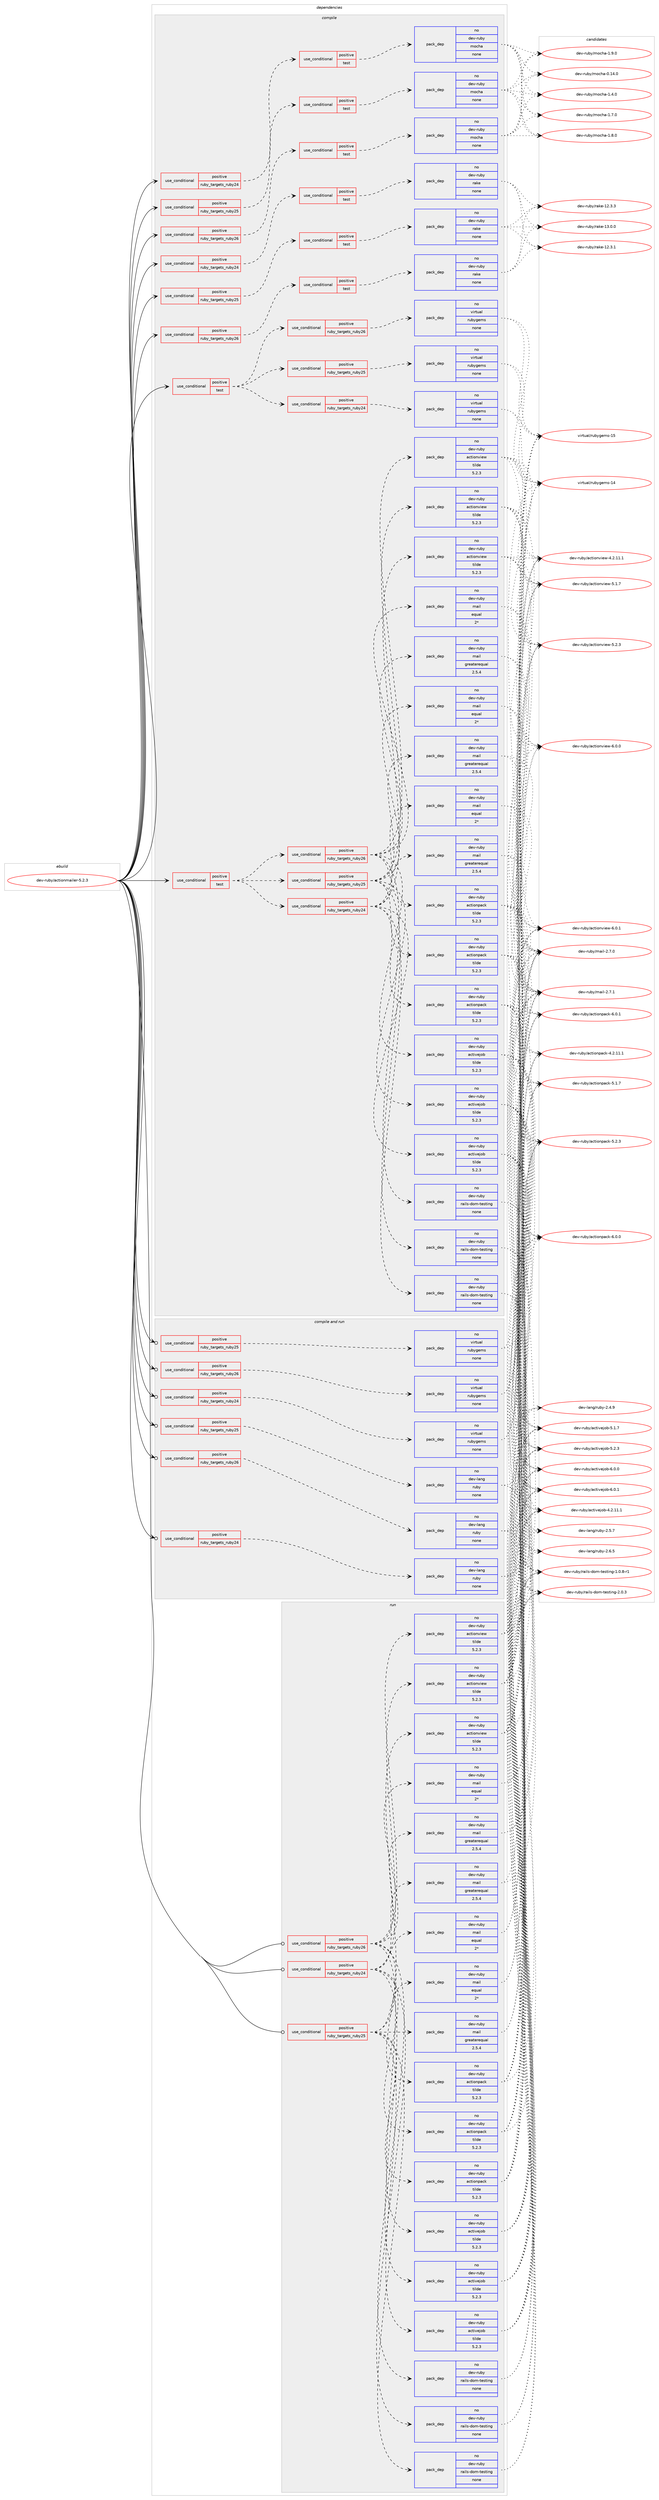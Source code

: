 digraph prolog {

# *************
# Graph options
# *************

newrank=true;
concentrate=true;
compound=true;
graph [rankdir=LR,fontname=Helvetica,fontsize=10,ranksep=1.5];#, ranksep=2.5, nodesep=0.2];
edge  [arrowhead=vee];
node  [fontname=Helvetica,fontsize=10];

# **********
# The ebuild
# **********

subgraph cluster_leftcol {
color=gray;
rank=same;
label=<<i>ebuild</i>>;
id [label="dev-ruby/actionmailer-5.2.3", color=red, width=4, href="../dev-ruby/actionmailer-5.2.3.svg"];
}

# ****************
# The dependencies
# ****************

subgraph cluster_midcol {
color=gray;
label=<<i>dependencies</i>>;
subgraph cluster_compile {
fillcolor="#eeeeee";
style=filled;
label=<<i>compile</i>>;
subgraph cond156885 {
dependency674093 [label=<<TABLE BORDER="0" CELLBORDER="1" CELLSPACING="0" CELLPADDING="4"><TR><TD ROWSPAN="3" CELLPADDING="10">use_conditional</TD></TR><TR><TD>positive</TD></TR><TR><TD>ruby_targets_ruby24</TD></TR></TABLE>>, shape=none, color=red];
subgraph cond156886 {
dependency674094 [label=<<TABLE BORDER="0" CELLBORDER="1" CELLSPACING="0" CELLPADDING="4"><TR><TD ROWSPAN="3" CELLPADDING="10">use_conditional</TD></TR><TR><TD>positive</TD></TR><TR><TD>test</TD></TR></TABLE>>, shape=none, color=red];
subgraph pack505302 {
dependency674095 [label=<<TABLE BORDER="0" CELLBORDER="1" CELLSPACING="0" CELLPADDING="4" WIDTH="220"><TR><TD ROWSPAN="6" CELLPADDING="30">pack_dep</TD></TR><TR><TD WIDTH="110">no</TD></TR><TR><TD>dev-ruby</TD></TR><TR><TD>mocha</TD></TR><TR><TD>none</TD></TR><TR><TD></TD></TR></TABLE>>, shape=none, color=blue];
}
dependency674094:e -> dependency674095:w [weight=20,style="dashed",arrowhead="vee"];
}
dependency674093:e -> dependency674094:w [weight=20,style="dashed",arrowhead="vee"];
}
id:e -> dependency674093:w [weight=20,style="solid",arrowhead="vee"];
subgraph cond156887 {
dependency674096 [label=<<TABLE BORDER="0" CELLBORDER="1" CELLSPACING="0" CELLPADDING="4"><TR><TD ROWSPAN="3" CELLPADDING="10">use_conditional</TD></TR><TR><TD>positive</TD></TR><TR><TD>ruby_targets_ruby24</TD></TR></TABLE>>, shape=none, color=red];
subgraph cond156888 {
dependency674097 [label=<<TABLE BORDER="0" CELLBORDER="1" CELLSPACING="0" CELLPADDING="4"><TR><TD ROWSPAN="3" CELLPADDING="10">use_conditional</TD></TR><TR><TD>positive</TD></TR><TR><TD>test</TD></TR></TABLE>>, shape=none, color=red];
subgraph pack505303 {
dependency674098 [label=<<TABLE BORDER="0" CELLBORDER="1" CELLSPACING="0" CELLPADDING="4" WIDTH="220"><TR><TD ROWSPAN="6" CELLPADDING="30">pack_dep</TD></TR><TR><TD WIDTH="110">no</TD></TR><TR><TD>dev-ruby</TD></TR><TR><TD>rake</TD></TR><TR><TD>none</TD></TR><TR><TD></TD></TR></TABLE>>, shape=none, color=blue];
}
dependency674097:e -> dependency674098:w [weight=20,style="dashed",arrowhead="vee"];
}
dependency674096:e -> dependency674097:w [weight=20,style="dashed",arrowhead="vee"];
}
id:e -> dependency674096:w [weight=20,style="solid",arrowhead="vee"];
subgraph cond156889 {
dependency674099 [label=<<TABLE BORDER="0" CELLBORDER="1" CELLSPACING="0" CELLPADDING="4"><TR><TD ROWSPAN="3" CELLPADDING="10">use_conditional</TD></TR><TR><TD>positive</TD></TR><TR><TD>ruby_targets_ruby25</TD></TR></TABLE>>, shape=none, color=red];
subgraph cond156890 {
dependency674100 [label=<<TABLE BORDER="0" CELLBORDER="1" CELLSPACING="0" CELLPADDING="4"><TR><TD ROWSPAN="3" CELLPADDING="10">use_conditional</TD></TR><TR><TD>positive</TD></TR><TR><TD>test</TD></TR></TABLE>>, shape=none, color=red];
subgraph pack505304 {
dependency674101 [label=<<TABLE BORDER="0" CELLBORDER="1" CELLSPACING="0" CELLPADDING="4" WIDTH="220"><TR><TD ROWSPAN="6" CELLPADDING="30">pack_dep</TD></TR><TR><TD WIDTH="110">no</TD></TR><TR><TD>dev-ruby</TD></TR><TR><TD>mocha</TD></TR><TR><TD>none</TD></TR><TR><TD></TD></TR></TABLE>>, shape=none, color=blue];
}
dependency674100:e -> dependency674101:w [weight=20,style="dashed",arrowhead="vee"];
}
dependency674099:e -> dependency674100:w [weight=20,style="dashed",arrowhead="vee"];
}
id:e -> dependency674099:w [weight=20,style="solid",arrowhead="vee"];
subgraph cond156891 {
dependency674102 [label=<<TABLE BORDER="0" CELLBORDER="1" CELLSPACING="0" CELLPADDING="4"><TR><TD ROWSPAN="3" CELLPADDING="10">use_conditional</TD></TR><TR><TD>positive</TD></TR><TR><TD>ruby_targets_ruby25</TD></TR></TABLE>>, shape=none, color=red];
subgraph cond156892 {
dependency674103 [label=<<TABLE BORDER="0" CELLBORDER="1" CELLSPACING="0" CELLPADDING="4"><TR><TD ROWSPAN="3" CELLPADDING="10">use_conditional</TD></TR><TR><TD>positive</TD></TR><TR><TD>test</TD></TR></TABLE>>, shape=none, color=red];
subgraph pack505305 {
dependency674104 [label=<<TABLE BORDER="0" CELLBORDER="1" CELLSPACING="0" CELLPADDING="4" WIDTH="220"><TR><TD ROWSPAN="6" CELLPADDING="30">pack_dep</TD></TR><TR><TD WIDTH="110">no</TD></TR><TR><TD>dev-ruby</TD></TR><TR><TD>rake</TD></TR><TR><TD>none</TD></TR><TR><TD></TD></TR></TABLE>>, shape=none, color=blue];
}
dependency674103:e -> dependency674104:w [weight=20,style="dashed",arrowhead="vee"];
}
dependency674102:e -> dependency674103:w [weight=20,style="dashed",arrowhead="vee"];
}
id:e -> dependency674102:w [weight=20,style="solid",arrowhead="vee"];
subgraph cond156893 {
dependency674105 [label=<<TABLE BORDER="0" CELLBORDER="1" CELLSPACING="0" CELLPADDING="4"><TR><TD ROWSPAN="3" CELLPADDING="10">use_conditional</TD></TR><TR><TD>positive</TD></TR><TR><TD>ruby_targets_ruby26</TD></TR></TABLE>>, shape=none, color=red];
subgraph cond156894 {
dependency674106 [label=<<TABLE BORDER="0" CELLBORDER="1" CELLSPACING="0" CELLPADDING="4"><TR><TD ROWSPAN="3" CELLPADDING="10">use_conditional</TD></TR><TR><TD>positive</TD></TR><TR><TD>test</TD></TR></TABLE>>, shape=none, color=red];
subgraph pack505306 {
dependency674107 [label=<<TABLE BORDER="0" CELLBORDER="1" CELLSPACING="0" CELLPADDING="4" WIDTH="220"><TR><TD ROWSPAN="6" CELLPADDING="30">pack_dep</TD></TR><TR><TD WIDTH="110">no</TD></TR><TR><TD>dev-ruby</TD></TR><TR><TD>mocha</TD></TR><TR><TD>none</TD></TR><TR><TD></TD></TR></TABLE>>, shape=none, color=blue];
}
dependency674106:e -> dependency674107:w [weight=20,style="dashed",arrowhead="vee"];
}
dependency674105:e -> dependency674106:w [weight=20,style="dashed",arrowhead="vee"];
}
id:e -> dependency674105:w [weight=20,style="solid",arrowhead="vee"];
subgraph cond156895 {
dependency674108 [label=<<TABLE BORDER="0" CELLBORDER="1" CELLSPACING="0" CELLPADDING="4"><TR><TD ROWSPAN="3" CELLPADDING="10">use_conditional</TD></TR><TR><TD>positive</TD></TR><TR><TD>ruby_targets_ruby26</TD></TR></TABLE>>, shape=none, color=red];
subgraph cond156896 {
dependency674109 [label=<<TABLE BORDER="0" CELLBORDER="1" CELLSPACING="0" CELLPADDING="4"><TR><TD ROWSPAN="3" CELLPADDING="10">use_conditional</TD></TR><TR><TD>positive</TD></TR><TR><TD>test</TD></TR></TABLE>>, shape=none, color=red];
subgraph pack505307 {
dependency674110 [label=<<TABLE BORDER="0" CELLBORDER="1" CELLSPACING="0" CELLPADDING="4" WIDTH="220"><TR><TD ROWSPAN="6" CELLPADDING="30">pack_dep</TD></TR><TR><TD WIDTH="110">no</TD></TR><TR><TD>dev-ruby</TD></TR><TR><TD>rake</TD></TR><TR><TD>none</TD></TR><TR><TD></TD></TR></TABLE>>, shape=none, color=blue];
}
dependency674109:e -> dependency674110:w [weight=20,style="dashed",arrowhead="vee"];
}
dependency674108:e -> dependency674109:w [weight=20,style="dashed",arrowhead="vee"];
}
id:e -> dependency674108:w [weight=20,style="solid",arrowhead="vee"];
subgraph cond156897 {
dependency674111 [label=<<TABLE BORDER="0" CELLBORDER="1" CELLSPACING="0" CELLPADDING="4"><TR><TD ROWSPAN="3" CELLPADDING="10">use_conditional</TD></TR><TR><TD>positive</TD></TR><TR><TD>test</TD></TR></TABLE>>, shape=none, color=red];
subgraph cond156898 {
dependency674112 [label=<<TABLE BORDER="0" CELLBORDER="1" CELLSPACING="0" CELLPADDING="4"><TR><TD ROWSPAN="3" CELLPADDING="10">use_conditional</TD></TR><TR><TD>positive</TD></TR><TR><TD>ruby_targets_ruby24</TD></TR></TABLE>>, shape=none, color=red];
subgraph pack505308 {
dependency674113 [label=<<TABLE BORDER="0" CELLBORDER="1" CELLSPACING="0" CELLPADDING="4" WIDTH="220"><TR><TD ROWSPAN="6" CELLPADDING="30">pack_dep</TD></TR><TR><TD WIDTH="110">no</TD></TR><TR><TD>dev-ruby</TD></TR><TR><TD>actionpack</TD></TR><TR><TD>tilde</TD></TR><TR><TD>5.2.3</TD></TR></TABLE>>, shape=none, color=blue];
}
dependency674112:e -> dependency674113:w [weight=20,style="dashed",arrowhead="vee"];
subgraph pack505309 {
dependency674114 [label=<<TABLE BORDER="0" CELLBORDER="1" CELLSPACING="0" CELLPADDING="4" WIDTH="220"><TR><TD ROWSPAN="6" CELLPADDING="30">pack_dep</TD></TR><TR><TD WIDTH="110">no</TD></TR><TR><TD>dev-ruby</TD></TR><TR><TD>actionview</TD></TR><TR><TD>tilde</TD></TR><TR><TD>5.2.3</TD></TR></TABLE>>, shape=none, color=blue];
}
dependency674112:e -> dependency674114:w [weight=20,style="dashed",arrowhead="vee"];
subgraph pack505310 {
dependency674115 [label=<<TABLE BORDER="0" CELLBORDER="1" CELLSPACING="0" CELLPADDING="4" WIDTH="220"><TR><TD ROWSPAN="6" CELLPADDING="30">pack_dep</TD></TR><TR><TD WIDTH="110">no</TD></TR><TR><TD>dev-ruby</TD></TR><TR><TD>activejob</TD></TR><TR><TD>tilde</TD></TR><TR><TD>5.2.3</TD></TR></TABLE>>, shape=none, color=blue];
}
dependency674112:e -> dependency674115:w [weight=20,style="dashed",arrowhead="vee"];
subgraph pack505311 {
dependency674116 [label=<<TABLE BORDER="0" CELLBORDER="1" CELLSPACING="0" CELLPADDING="4" WIDTH="220"><TR><TD ROWSPAN="6" CELLPADDING="30">pack_dep</TD></TR><TR><TD WIDTH="110">no</TD></TR><TR><TD>dev-ruby</TD></TR><TR><TD>mail</TD></TR><TR><TD>greaterequal</TD></TR><TR><TD>2.5.4</TD></TR></TABLE>>, shape=none, color=blue];
}
dependency674112:e -> dependency674116:w [weight=20,style="dashed",arrowhead="vee"];
subgraph pack505312 {
dependency674117 [label=<<TABLE BORDER="0" CELLBORDER="1" CELLSPACING="0" CELLPADDING="4" WIDTH="220"><TR><TD ROWSPAN="6" CELLPADDING="30">pack_dep</TD></TR><TR><TD WIDTH="110">no</TD></TR><TR><TD>dev-ruby</TD></TR><TR><TD>mail</TD></TR><TR><TD>equal</TD></TR><TR><TD>2*</TD></TR></TABLE>>, shape=none, color=blue];
}
dependency674112:e -> dependency674117:w [weight=20,style="dashed",arrowhead="vee"];
subgraph pack505313 {
dependency674118 [label=<<TABLE BORDER="0" CELLBORDER="1" CELLSPACING="0" CELLPADDING="4" WIDTH="220"><TR><TD ROWSPAN="6" CELLPADDING="30">pack_dep</TD></TR><TR><TD WIDTH="110">no</TD></TR><TR><TD>dev-ruby</TD></TR><TR><TD>rails-dom-testing</TD></TR><TR><TD>none</TD></TR><TR><TD></TD></TR></TABLE>>, shape=none, color=blue];
}
dependency674112:e -> dependency674118:w [weight=20,style="dashed",arrowhead="vee"];
}
dependency674111:e -> dependency674112:w [weight=20,style="dashed",arrowhead="vee"];
subgraph cond156899 {
dependency674119 [label=<<TABLE BORDER="0" CELLBORDER="1" CELLSPACING="0" CELLPADDING="4"><TR><TD ROWSPAN="3" CELLPADDING="10">use_conditional</TD></TR><TR><TD>positive</TD></TR><TR><TD>ruby_targets_ruby25</TD></TR></TABLE>>, shape=none, color=red];
subgraph pack505314 {
dependency674120 [label=<<TABLE BORDER="0" CELLBORDER="1" CELLSPACING="0" CELLPADDING="4" WIDTH="220"><TR><TD ROWSPAN="6" CELLPADDING="30">pack_dep</TD></TR><TR><TD WIDTH="110">no</TD></TR><TR><TD>dev-ruby</TD></TR><TR><TD>actionpack</TD></TR><TR><TD>tilde</TD></TR><TR><TD>5.2.3</TD></TR></TABLE>>, shape=none, color=blue];
}
dependency674119:e -> dependency674120:w [weight=20,style="dashed",arrowhead="vee"];
subgraph pack505315 {
dependency674121 [label=<<TABLE BORDER="0" CELLBORDER="1" CELLSPACING="0" CELLPADDING="4" WIDTH="220"><TR><TD ROWSPAN="6" CELLPADDING="30">pack_dep</TD></TR><TR><TD WIDTH="110">no</TD></TR><TR><TD>dev-ruby</TD></TR><TR><TD>actionview</TD></TR><TR><TD>tilde</TD></TR><TR><TD>5.2.3</TD></TR></TABLE>>, shape=none, color=blue];
}
dependency674119:e -> dependency674121:w [weight=20,style="dashed",arrowhead="vee"];
subgraph pack505316 {
dependency674122 [label=<<TABLE BORDER="0" CELLBORDER="1" CELLSPACING="0" CELLPADDING="4" WIDTH="220"><TR><TD ROWSPAN="6" CELLPADDING="30">pack_dep</TD></TR><TR><TD WIDTH="110">no</TD></TR><TR><TD>dev-ruby</TD></TR><TR><TD>activejob</TD></TR><TR><TD>tilde</TD></TR><TR><TD>5.2.3</TD></TR></TABLE>>, shape=none, color=blue];
}
dependency674119:e -> dependency674122:w [weight=20,style="dashed",arrowhead="vee"];
subgraph pack505317 {
dependency674123 [label=<<TABLE BORDER="0" CELLBORDER="1" CELLSPACING="0" CELLPADDING="4" WIDTH="220"><TR><TD ROWSPAN="6" CELLPADDING="30">pack_dep</TD></TR><TR><TD WIDTH="110">no</TD></TR><TR><TD>dev-ruby</TD></TR><TR><TD>mail</TD></TR><TR><TD>greaterequal</TD></TR><TR><TD>2.5.4</TD></TR></TABLE>>, shape=none, color=blue];
}
dependency674119:e -> dependency674123:w [weight=20,style="dashed",arrowhead="vee"];
subgraph pack505318 {
dependency674124 [label=<<TABLE BORDER="0" CELLBORDER="1" CELLSPACING="0" CELLPADDING="4" WIDTH="220"><TR><TD ROWSPAN="6" CELLPADDING="30">pack_dep</TD></TR><TR><TD WIDTH="110">no</TD></TR><TR><TD>dev-ruby</TD></TR><TR><TD>mail</TD></TR><TR><TD>equal</TD></TR><TR><TD>2*</TD></TR></TABLE>>, shape=none, color=blue];
}
dependency674119:e -> dependency674124:w [weight=20,style="dashed",arrowhead="vee"];
subgraph pack505319 {
dependency674125 [label=<<TABLE BORDER="0" CELLBORDER="1" CELLSPACING="0" CELLPADDING="4" WIDTH="220"><TR><TD ROWSPAN="6" CELLPADDING="30">pack_dep</TD></TR><TR><TD WIDTH="110">no</TD></TR><TR><TD>dev-ruby</TD></TR><TR><TD>rails-dom-testing</TD></TR><TR><TD>none</TD></TR><TR><TD></TD></TR></TABLE>>, shape=none, color=blue];
}
dependency674119:e -> dependency674125:w [weight=20,style="dashed",arrowhead="vee"];
}
dependency674111:e -> dependency674119:w [weight=20,style="dashed",arrowhead="vee"];
subgraph cond156900 {
dependency674126 [label=<<TABLE BORDER="0" CELLBORDER="1" CELLSPACING="0" CELLPADDING="4"><TR><TD ROWSPAN="3" CELLPADDING="10">use_conditional</TD></TR><TR><TD>positive</TD></TR><TR><TD>ruby_targets_ruby26</TD></TR></TABLE>>, shape=none, color=red];
subgraph pack505320 {
dependency674127 [label=<<TABLE BORDER="0" CELLBORDER="1" CELLSPACING="0" CELLPADDING="4" WIDTH="220"><TR><TD ROWSPAN="6" CELLPADDING="30">pack_dep</TD></TR><TR><TD WIDTH="110">no</TD></TR><TR><TD>dev-ruby</TD></TR><TR><TD>actionpack</TD></TR><TR><TD>tilde</TD></TR><TR><TD>5.2.3</TD></TR></TABLE>>, shape=none, color=blue];
}
dependency674126:e -> dependency674127:w [weight=20,style="dashed",arrowhead="vee"];
subgraph pack505321 {
dependency674128 [label=<<TABLE BORDER="0" CELLBORDER="1" CELLSPACING="0" CELLPADDING="4" WIDTH="220"><TR><TD ROWSPAN="6" CELLPADDING="30">pack_dep</TD></TR><TR><TD WIDTH="110">no</TD></TR><TR><TD>dev-ruby</TD></TR><TR><TD>actionview</TD></TR><TR><TD>tilde</TD></TR><TR><TD>5.2.3</TD></TR></TABLE>>, shape=none, color=blue];
}
dependency674126:e -> dependency674128:w [weight=20,style="dashed",arrowhead="vee"];
subgraph pack505322 {
dependency674129 [label=<<TABLE BORDER="0" CELLBORDER="1" CELLSPACING="0" CELLPADDING="4" WIDTH="220"><TR><TD ROWSPAN="6" CELLPADDING="30">pack_dep</TD></TR><TR><TD WIDTH="110">no</TD></TR><TR><TD>dev-ruby</TD></TR><TR><TD>activejob</TD></TR><TR><TD>tilde</TD></TR><TR><TD>5.2.3</TD></TR></TABLE>>, shape=none, color=blue];
}
dependency674126:e -> dependency674129:w [weight=20,style="dashed",arrowhead="vee"];
subgraph pack505323 {
dependency674130 [label=<<TABLE BORDER="0" CELLBORDER="1" CELLSPACING="0" CELLPADDING="4" WIDTH="220"><TR><TD ROWSPAN="6" CELLPADDING="30">pack_dep</TD></TR><TR><TD WIDTH="110">no</TD></TR><TR><TD>dev-ruby</TD></TR><TR><TD>mail</TD></TR><TR><TD>greaterequal</TD></TR><TR><TD>2.5.4</TD></TR></TABLE>>, shape=none, color=blue];
}
dependency674126:e -> dependency674130:w [weight=20,style="dashed",arrowhead="vee"];
subgraph pack505324 {
dependency674131 [label=<<TABLE BORDER="0" CELLBORDER="1" CELLSPACING="0" CELLPADDING="4" WIDTH="220"><TR><TD ROWSPAN="6" CELLPADDING="30">pack_dep</TD></TR><TR><TD WIDTH="110">no</TD></TR><TR><TD>dev-ruby</TD></TR><TR><TD>mail</TD></TR><TR><TD>equal</TD></TR><TR><TD>2*</TD></TR></TABLE>>, shape=none, color=blue];
}
dependency674126:e -> dependency674131:w [weight=20,style="dashed",arrowhead="vee"];
subgraph pack505325 {
dependency674132 [label=<<TABLE BORDER="0" CELLBORDER="1" CELLSPACING="0" CELLPADDING="4" WIDTH="220"><TR><TD ROWSPAN="6" CELLPADDING="30">pack_dep</TD></TR><TR><TD WIDTH="110">no</TD></TR><TR><TD>dev-ruby</TD></TR><TR><TD>rails-dom-testing</TD></TR><TR><TD>none</TD></TR><TR><TD></TD></TR></TABLE>>, shape=none, color=blue];
}
dependency674126:e -> dependency674132:w [weight=20,style="dashed",arrowhead="vee"];
}
dependency674111:e -> dependency674126:w [weight=20,style="dashed",arrowhead="vee"];
}
id:e -> dependency674111:w [weight=20,style="solid",arrowhead="vee"];
subgraph cond156901 {
dependency674133 [label=<<TABLE BORDER="0" CELLBORDER="1" CELLSPACING="0" CELLPADDING="4"><TR><TD ROWSPAN="3" CELLPADDING="10">use_conditional</TD></TR><TR><TD>positive</TD></TR><TR><TD>test</TD></TR></TABLE>>, shape=none, color=red];
subgraph cond156902 {
dependency674134 [label=<<TABLE BORDER="0" CELLBORDER="1" CELLSPACING="0" CELLPADDING="4"><TR><TD ROWSPAN="3" CELLPADDING="10">use_conditional</TD></TR><TR><TD>positive</TD></TR><TR><TD>ruby_targets_ruby24</TD></TR></TABLE>>, shape=none, color=red];
subgraph pack505326 {
dependency674135 [label=<<TABLE BORDER="0" CELLBORDER="1" CELLSPACING="0" CELLPADDING="4" WIDTH="220"><TR><TD ROWSPAN="6" CELLPADDING="30">pack_dep</TD></TR><TR><TD WIDTH="110">no</TD></TR><TR><TD>virtual</TD></TR><TR><TD>rubygems</TD></TR><TR><TD>none</TD></TR><TR><TD></TD></TR></TABLE>>, shape=none, color=blue];
}
dependency674134:e -> dependency674135:w [weight=20,style="dashed",arrowhead="vee"];
}
dependency674133:e -> dependency674134:w [weight=20,style="dashed",arrowhead="vee"];
subgraph cond156903 {
dependency674136 [label=<<TABLE BORDER="0" CELLBORDER="1" CELLSPACING="0" CELLPADDING="4"><TR><TD ROWSPAN="3" CELLPADDING="10">use_conditional</TD></TR><TR><TD>positive</TD></TR><TR><TD>ruby_targets_ruby25</TD></TR></TABLE>>, shape=none, color=red];
subgraph pack505327 {
dependency674137 [label=<<TABLE BORDER="0" CELLBORDER="1" CELLSPACING="0" CELLPADDING="4" WIDTH="220"><TR><TD ROWSPAN="6" CELLPADDING="30">pack_dep</TD></TR><TR><TD WIDTH="110">no</TD></TR><TR><TD>virtual</TD></TR><TR><TD>rubygems</TD></TR><TR><TD>none</TD></TR><TR><TD></TD></TR></TABLE>>, shape=none, color=blue];
}
dependency674136:e -> dependency674137:w [weight=20,style="dashed",arrowhead="vee"];
}
dependency674133:e -> dependency674136:w [weight=20,style="dashed",arrowhead="vee"];
subgraph cond156904 {
dependency674138 [label=<<TABLE BORDER="0" CELLBORDER="1" CELLSPACING="0" CELLPADDING="4"><TR><TD ROWSPAN="3" CELLPADDING="10">use_conditional</TD></TR><TR><TD>positive</TD></TR><TR><TD>ruby_targets_ruby26</TD></TR></TABLE>>, shape=none, color=red];
subgraph pack505328 {
dependency674139 [label=<<TABLE BORDER="0" CELLBORDER="1" CELLSPACING="0" CELLPADDING="4" WIDTH="220"><TR><TD ROWSPAN="6" CELLPADDING="30">pack_dep</TD></TR><TR><TD WIDTH="110">no</TD></TR><TR><TD>virtual</TD></TR><TR><TD>rubygems</TD></TR><TR><TD>none</TD></TR><TR><TD></TD></TR></TABLE>>, shape=none, color=blue];
}
dependency674138:e -> dependency674139:w [weight=20,style="dashed",arrowhead="vee"];
}
dependency674133:e -> dependency674138:w [weight=20,style="dashed",arrowhead="vee"];
}
id:e -> dependency674133:w [weight=20,style="solid",arrowhead="vee"];
}
subgraph cluster_compileandrun {
fillcolor="#eeeeee";
style=filled;
label=<<i>compile and run</i>>;
subgraph cond156905 {
dependency674140 [label=<<TABLE BORDER="0" CELLBORDER="1" CELLSPACING="0" CELLPADDING="4"><TR><TD ROWSPAN="3" CELLPADDING="10">use_conditional</TD></TR><TR><TD>positive</TD></TR><TR><TD>ruby_targets_ruby24</TD></TR></TABLE>>, shape=none, color=red];
subgraph pack505329 {
dependency674141 [label=<<TABLE BORDER="0" CELLBORDER="1" CELLSPACING="0" CELLPADDING="4" WIDTH="220"><TR><TD ROWSPAN="6" CELLPADDING="30">pack_dep</TD></TR><TR><TD WIDTH="110">no</TD></TR><TR><TD>dev-lang</TD></TR><TR><TD>ruby</TD></TR><TR><TD>none</TD></TR><TR><TD></TD></TR></TABLE>>, shape=none, color=blue];
}
dependency674140:e -> dependency674141:w [weight=20,style="dashed",arrowhead="vee"];
}
id:e -> dependency674140:w [weight=20,style="solid",arrowhead="odotvee"];
subgraph cond156906 {
dependency674142 [label=<<TABLE BORDER="0" CELLBORDER="1" CELLSPACING="0" CELLPADDING="4"><TR><TD ROWSPAN="3" CELLPADDING="10">use_conditional</TD></TR><TR><TD>positive</TD></TR><TR><TD>ruby_targets_ruby24</TD></TR></TABLE>>, shape=none, color=red];
subgraph pack505330 {
dependency674143 [label=<<TABLE BORDER="0" CELLBORDER="1" CELLSPACING="0" CELLPADDING="4" WIDTH="220"><TR><TD ROWSPAN="6" CELLPADDING="30">pack_dep</TD></TR><TR><TD WIDTH="110">no</TD></TR><TR><TD>virtual</TD></TR><TR><TD>rubygems</TD></TR><TR><TD>none</TD></TR><TR><TD></TD></TR></TABLE>>, shape=none, color=blue];
}
dependency674142:e -> dependency674143:w [weight=20,style="dashed",arrowhead="vee"];
}
id:e -> dependency674142:w [weight=20,style="solid",arrowhead="odotvee"];
subgraph cond156907 {
dependency674144 [label=<<TABLE BORDER="0" CELLBORDER="1" CELLSPACING="0" CELLPADDING="4"><TR><TD ROWSPAN="3" CELLPADDING="10">use_conditional</TD></TR><TR><TD>positive</TD></TR><TR><TD>ruby_targets_ruby25</TD></TR></TABLE>>, shape=none, color=red];
subgraph pack505331 {
dependency674145 [label=<<TABLE BORDER="0" CELLBORDER="1" CELLSPACING="0" CELLPADDING="4" WIDTH="220"><TR><TD ROWSPAN="6" CELLPADDING="30">pack_dep</TD></TR><TR><TD WIDTH="110">no</TD></TR><TR><TD>dev-lang</TD></TR><TR><TD>ruby</TD></TR><TR><TD>none</TD></TR><TR><TD></TD></TR></TABLE>>, shape=none, color=blue];
}
dependency674144:e -> dependency674145:w [weight=20,style="dashed",arrowhead="vee"];
}
id:e -> dependency674144:w [weight=20,style="solid",arrowhead="odotvee"];
subgraph cond156908 {
dependency674146 [label=<<TABLE BORDER="0" CELLBORDER="1" CELLSPACING="0" CELLPADDING="4"><TR><TD ROWSPAN="3" CELLPADDING="10">use_conditional</TD></TR><TR><TD>positive</TD></TR><TR><TD>ruby_targets_ruby25</TD></TR></TABLE>>, shape=none, color=red];
subgraph pack505332 {
dependency674147 [label=<<TABLE BORDER="0" CELLBORDER="1" CELLSPACING="0" CELLPADDING="4" WIDTH="220"><TR><TD ROWSPAN="6" CELLPADDING="30">pack_dep</TD></TR><TR><TD WIDTH="110">no</TD></TR><TR><TD>virtual</TD></TR><TR><TD>rubygems</TD></TR><TR><TD>none</TD></TR><TR><TD></TD></TR></TABLE>>, shape=none, color=blue];
}
dependency674146:e -> dependency674147:w [weight=20,style="dashed",arrowhead="vee"];
}
id:e -> dependency674146:w [weight=20,style="solid",arrowhead="odotvee"];
subgraph cond156909 {
dependency674148 [label=<<TABLE BORDER="0" CELLBORDER="1" CELLSPACING="0" CELLPADDING="4"><TR><TD ROWSPAN="3" CELLPADDING="10">use_conditional</TD></TR><TR><TD>positive</TD></TR><TR><TD>ruby_targets_ruby26</TD></TR></TABLE>>, shape=none, color=red];
subgraph pack505333 {
dependency674149 [label=<<TABLE BORDER="0" CELLBORDER="1" CELLSPACING="0" CELLPADDING="4" WIDTH="220"><TR><TD ROWSPAN="6" CELLPADDING="30">pack_dep</TD></TR><TR><TD WIDTH="110">no</TD></TR><TR><TD>dev-lang</TD></TR><TR><TD>ruby</TD></TR><TR><TD>none</TD></TR><TR><TD></TD></TR></TABLE>>, shape=none, color=blue];
}
dependency674148:e -> dependency674149:w [weight=20,style="dashed",arrowhead="vee"];
}
id:e -> dependency674148:w [weight=20,style="solid",arrowhead="odotvee"];
subgraph cond156910 {
dependency674150 [label=<<TABLE BORDER="0" CELLBORDER="1" CELLSPACING="0" CELLPADDING="4"><TR><TD ROWSPAN="3" CELLPADDING="10">use_conditional</TD></TR><TR><TD>positive</TD></TR><TR><TD>ruby_targets_ruby26</TD></TR></TABLE>>, shape=none, color=red];
subgraph pack505334 {
dependency674151 [label=<<TABLE BORDER="0" CELLBORDER="1" CELLSPACING="0" CELLPADDING="4" WIDTH="220"><TR><TD ROWSPAN="6" CELLPADDING="30">pack_dep</TD></TR><TR><TD WIDTH="110">no</TD></TR><TR><TD>virtual</TD></TR><TR><TD>rubygems</TD></TR><TR><TD>none</TD></TR><TR><TD></TD></TR></TABLE>>, shape=none, color=blue];
}
dependency674150:e -> dependency674151:w [weight=20,style="dashed",arrowhead="vee"];
}
id:e -> dependency674150:w [weight=20,style="solid",arrowhead="odotvee"];
}
subgraph cluster_run {
fillcolor="#eeeeee";
style=filled;
label=<<i>run</i>>;
subgraph cond156911 {
dependency674152 [label=<<TABLE BORDER="0" CELLBORDER="1" CELLSPACING="0" CELLPADDING="4"><TR><TD ROWSPAN="3" CELLPADDING="10">use_conditional</TD></TR><TR><TD>positive</TD></TR><TR><TD>ruby_targets_ruby24</TD></TR></TABLE>>, shape=none, color=red];
subgraph pack505335 {
dependency674153 [label=<<TABLE BORDER="0" CELLBORDER="1" CELLSPACING="0" CELLPADDING="4" WIDTH="220"><TR><TD ROWSPAN="6" CELLPADDING="30">pack_dep</TD></TR><TR><TD WIDTH="110">no</TD></TR><TR><TD>dev-ruby</TD></TR><TR><TD>actionpack</TD></TR><TR><TD>tilde</TD></TR><TR><TD>5.2.3</TD></TR></TABLE>>, shape=none, color=blue];
}
dependency674152:e -> dependency674153:w [weight=20,style="dashed",arrowhead="vee"];
subgraph pack505336 {
dependency674154 [label=<<TABLE BORDER="0" CELLBORDER="1" CELLSPACING="0" CELLPADDING="4" WIDTH="220"><TR><TD ROWSPAN="6" CELLPADDING="30">pack_dep</TD></TR><TR><TD WIDTH="110">no</TD></TR><TR><TD>dev-ruby</TD></TR><TR><TD>actionview</TD></TR><TR><TD>tilde</TD></TR><TR><TD>5.2.3</TD></TR></TABLE>>, shape=none, color=blue];
}
dependency674152:e -> dependency674154:w [weight=20,style="dashed",arrowhead="vee"];
subgraph pack505337 {
dependency674155 [label=<<TABLE BORDER="0" CELLBORDER="1" CELLSPACING="0" CELLPADDING="4" WIDTH="220"><TR><TD ROWSPAN="6" CELLPADDING="30">pack_dep</TD></TR><TR><TD WIDTH="110">no</TD></TR><TR><TD>dev-ruby</TD></TR><TR><TD>activejob</TD></TR><TR><TD>tilde</TD></TR><TR><TD>5.2.3</TD></TR></TABLE>>, shape=none, color=blue];
}
dependency674152:e -> dependency674155:w [weight=20,style="dashed",arrowhead="vee"];
subgraph pack505338 {
dependency674156 [label=<<TABLE BORDER="0" CELLBORDER="1" CELLSPACING="0" CELLPADDING="4" WIDTH="220"><TR><TD ROWSPAN="6" CELLPADDING="30">pack_dep</TD></TR><TR><TD WIDTH="110">no</TD></TR><TR><TD>dev-ruby</TD></TR><TR><TD>mail</TD></TR><TR><TD>greaterequal</TD></TR><TR><TD>2.5.4</TD></TR></TABLE>>, shape=none, color=blue];
}
dependency674152:e -> dependency674156:w [weight=20,style="dashed",arrowhead="vee"];
subgraph pack505339 {
dependency674157 [label=<<TABLE BORDER="0" CELLBORDER="1" CELLSPACING="0" CELLPADDING="4" WIDTH="220"><TR><TD ROWSPAN="6" CELLPADDING="30">pack_dep</TD></TR><TR><TD WIDTH="110">no</TD></TR><TR><TD>dev-ruby</TD></TR><TR><TD>mail</TD></TR><TR><TD>equal</TD></TR><TR><TD>2*</TD></TR></TABLE>>, shape=none, color=blue];
}
dependency674152:e -> dependency674157:w [weight=20,style="dashed",arrowhead="vee"];
subgraph pack505340 {
dependency674158 [label=<<TABLE BORDER="0" CELLBORDER="1" CELLSPACING="0" CELLPADDING="4" WIDTH="220"><TR><TD ROWSPAN="6" CELLPADDING="30">pack_dep</TD></TR><TR><TD WIDTH="110">no</TD></TR><TR><TD>dev-ruby</TD></TR><TR><TD>rails-dom-testing</TD></TR><TR><TD>none</TD></TR><TR><TD></TD></TR></TABLE>>, shape=none, color=blue];
}
dependency674152:e -> dependency674158:w [weight=20,style="dashed",arrowhead="vee"];
}
id:e -> dependency674152:w [weight=20,style="solid",arrowhead="odot"];
subgraph cond156912 {
dependency674159 [label=<<TABLE BORDER="0" CELLBORDER="1" CELLSPACING="0" CELLPADDING="4"><TR><TD ROWSPAN="3" CELLPADDING="10">use_conditional</TD></TR><TR><TD>positive</TD></TR><TR><TD>ruby_targets_ruby25</TD></TR></TABLE>>, shape=none, color=red];
subgraph pack505341 {
dependency674160 [label=<<TABLE BORDER="0" CELLBORDER="1" CELLSPACING="0" CELLPADDING="4" WIDTH="220"><TR><TD ROWSPAN="6" CELLPADDING="30">pack_dep</TD></TR><TR><TD WIDTH="110">no</TD></TR><TR><TD>dev-ruby</TD></TR><TR><TD>actionpack</TD></TR><TR><TD>tilde</TD></TR><TR><TD>5.2.3</TD></TR></TABLE>>, shape=none, color=blue];
}
dependency674159:e -> dependency674160:w [weight=20,style="dashed",arrowhead="vee"];
subgraph pack505342 {
dependency674161 [label=<<TABLE BORDER="0" CELLBORDER="1" CELLSPACING="0" CELLPADDING="4" WIDTH="220"><TR><TD ROWSPAN="6" CELLPADDING="30">pack_dep</TD></TR><TR><TD WIDTH="110">no</TD></TR><TR><TD>dev-ruby</TD></TR><TR><TD>actionview</TD></TR><TR><TD>tilde</TD></TR><TR><TD>5.2.3</TD></TR></TABLE>>, shape=none, color=blue];
}
dependency674159:e -> dependency674161:w [weight=20,style="dashed",arrowhead="vee"];
subgraph pack505343 {
dependency674162 [label=<<TABLE BORDER="0" CELLBORDER="1" CELLSPACING="0" CELLPADDING="4" WIDTH="220"><TR><TD ROWSPAN="6" CELLPADDING="30">pack_dep</TD></TR><TR><TD WIDTH="110">no</TD></TR><TR><TD>dev-ruby</TD></TR><TR><TD>activejob</TD></TR><TR><TD>tilde</TD></TR><TR><TD>5.2.3</TD></TR></TABLE>>, shape=none, color=blue];
}
dependency674159:e -> dependency674162:w [weight=20,style="dashed",arrowhead="vee"];
subgraph pack505344 {
dependency674163 [label=<<TABLE BORDER="0" CELLBORDER="1" CELLSPACING="0" CELLPADDING="4" WIDTH="220"><TR><TD ROWSPAN="6" CELLPADDING="30">pack_dep</TD></TR><TR><TD WIDTH="110">no</TD></TR><TR><TD>dev-ruby</TD></TR><TR><TD>mail</TD></TR><TR><TD>greaterequal</TD></TR><TR><TD>2.5.4</TD></TR></TABLE>>, shape=none, color=blue];
}
dependency674159:e -> dependency674163:w [weight=20,style="dashed",arrowhead="vee"];
subgraph pack505345 {
dependency674164 [label=<<TABLE BORDER="0" CELLBORDER="1" CELLSPACING="0" CELLPADDING="4" WIDTH="220"><TR><TD ROWSPAN="6" CELLPADDING="30">pack_dep</TD></TR><TR><TD WIDTH="110">no</TD></TR><TR><TD>dev-ruby</TD></TR><TR><TD>mail</TD></TR><TR><TD>equal</TD></TR><TR><TD>2*</TD></TR></TABLE>>, shape=none, color=blue];
}
dependency674159:e -> dependency674164:w [weight=20,style="dashed",arrowhead="vee"];
subgraph pack505346 {
dependency674165 [label=<<TABLE BORDER="0" CELLBORDER="1" CELLSPACING="0" CELLPADDING="4" WIDTH="220"><TR><TD ROWSPAN="6" CELLPADDING="30">pack_dep</TD></TR><TR><TD WIDTH="110">no</TD></TR><TR><TD>dev-ruby</TD></TR><TR><TD>rails-dom-testing</TD></TR><TR><TD>none</TD></TR><TR><TD></TD></TR></TABLE>>, shape=none, color=blue];
}
dependency674159:e -> dependency674165:w [weight=20,style="dashed",arrowhead="vee"];
}
id:e -> dependency674159:w [weight=20,style="solid",arrowhead="odot"];
subgraph cond156913 {
dependency674166 [label=<<TABLE BORDER="0" CELLBORDER="1" CELLSPACING="0" CELLPADDING="4"><TR><TD ROWSPAN="3" CELLPADDING="10">use_conditional</TD></TR><TR><TD>positive</TD></TR><TR><TD>ruby_targets_ruby26</TD></TR></TABLE>>, shape=none, color=red];
subgraph pack505347 {
dependency674167 [label=<<TABLE BORDER="0" CELLBORDER="1" CELLSPACING="0" CELLPADDING="4" WIDTH="220"><TR><TD ROWSPAN="6" CELLPADDING="30">pack_dep</TD></TR><TR><TD WIDTH="110">no</TD></TR><TR><TD>dev-ruby</TD></TR><TR><TD>actionpack</TD></TR><TR><TD>tilde</TD></TR><TR><TD>5.2.3</TD></TR></TABLE>>, shape=none, color=blue];
}
dependency674166:e -> dependency674167:w [weight=20,style="dashed",arrowhead="vee"];
subgraph pack505348 {
dependency674168 [label=<<TABLE BORDER="0" CELLBORDER="1" CELLSPACING="0" CELLPADDING="4" WIDTH="220"><TR><TD ROWSPAN="6" CELLPADDING="30">pack_dep</TD></TR><TR><TD WIDTH="110">no</TD></TR><TR><TD>dev-ruby</TD></TR><TR><TD>actionview</TD></TR><TR><TD>tilde</TD></TR><TR><TD>5.2.3</TD></TR></TABLE>>, shape=none, color=blue];
}
dependency674166:e -> dependency674168:w [weight=20,style="dashed",arrowhead="vee"];
subgraph pack505349 {
dependency674169 [label=<<TABLE BORDER="0" CELLBORDER="1" CELLSPACING="0" CELLPADDING="4" WIDTH="220"><TR><TD ROWSPAN="6" CELLPADDING="30">pack_dep</TD></TR><TR><TD WIDTH="110">no</TD></TR><TR><TD>dev-ruby</TD></TR><TR><TD>activejob</TD></TR><TR><TD>tilde</TD></TR><TR><TD>5.2.3</TD></TR></TABLE>>, shape=none, color=blue];
}
dependency674166:e -> dependency674169:w [weight=20,style="dashed",arrowhead="vee"];
subgraph pack505350 {
dependency674170 [label=<<TABLE BORDER="0" CELLBORDER="1" CELLSPACING="0" CELLPADDING="4" WIDTH="220"><TR><TD ROWSPAN="6" CELLPADDING="30">pack_dep</TD></TR><TR><TD WIDTH="110">no</TD></TR><TR><TD>dev-ruby</TD></TR><TR><TD>mail</TD></TR><TR><TD>greaterequal</TD></TR><TR><TD>2.5.4</TD></TR></TABLE>>, shape=none, color=blue];
}
dependency674166:e -> dependency674170:w [weight=20,style="dashed",arrowhead="vee"];
subgraph pack505351 {
dependency674171 [label=<<TABLE BORDER="0" CELLBORDER="1" CELLSPACING="0" CELLPADDING="4" WIDTH="220"><TR><TD ROWSPAN="6" CELLPADDING="30">pack_dep</TD></TR><TR><TD WIDTH="110">no</TD></TR><TR><TD>dev-ruby</TD></TR><TR><TD>mail</TD></TR><TR><TD>equal</TD></TR><TR><TD>2*</TD></TR></TABLE>>, shape=none, color=blue];
}
dependency674166:e -> dependency674171:w [weight=20,style="dashed",arrowhead="vee"];
subgraph pack505352 {
dependency674172 [label=<<TABLE BORDER="0" CELLBORDER="1" CELLSPACING="0" CELLPADDING="4" WIDTH="220"><TR><TD ROWSPAN="6" CELLPADDING="30">pack_dep</TD></TR><TR><TD WIDTH="110">no</TD></TR><TR><TD>dev-ruby</TD></TR><TR><TD>rails-dom-testing</TD></TR><TR><TD>none</TD></TR><TR><TD></TD></TR></TABLE>>, shape=none, color=blue];
}
dependency674166:e -> dependency674172:w [weight=20,style="dashed",arrowhead="vee"];
}
id:e -> dependency674166:w [weight=20,style="solid",arrowhead="odot"];
}
}

# **************
# The candidates
# **************

subgraph cluster_choices {
rank=same;
color=gray;
label=<<i>candidates</i>>;

subgraph choice505302 {
color=black;
nodesep=1;
choice100101118451141179812147109111991049745484649524648 [label="dev-ruby/mocha-0.14.0", color=red, width=4,href="../dev-ruby/mocha-0.14.0.svg"];
choice1001011184511411798121471091119910497454946524648 [label="dev-ruby/mocha-1.4.0", color=red, width=4,href="../dev-ruby/mocha-1.4.0.svg"];
choice1001011184511411798121471091119910497454946554648 [label="dev-ruby/mocha-1.7.0", color=red, width=4,href="../dev-ruby/mocha-1.7.0.svg"];
choice1001011184511411798121471091119910497454946564648 [label="dev-ruby/mocha-1.8.0", color=red, width=4,href="../dev-ruby/mocha-1.8.0.svg"];
choice1001011184511411798121471091119910497454946574648 [label="dev-ruby/mocha-1.9.0", color=red, width=4,href="../dev-ruby/mocha-1.9.0.svg"];
dependency674095:e -> choice100101118451141179812147109111991049745484649524648:w [style=dotted,weight="100"];
dependency674095:e -> choice1001011184511411798121471091119910497454946524648:w [style=dotted,weight="100"];
dependency674095:e -> choice1001011184511411798121471091119910497454946554648:w [style=dotted,weight="100"];
dependency674095:e -> choice1001011184511411798121471091119910497454946564648:w [style=dotted,weight="100"];
dependency674095:e -> choice1001011184511411798121471091119910497454946574648:w [style=dotted,weight="100"];
}
subgraph choice505303 {
color=black;
nodesep=1;
choice1001011184511411798121471149710710145495046514649 [label="dev-ruby/rake-12.3.1", color=red, width=4,href="../dev-ruby/rake-12.3.1.svg"];
choice1001011184511411798121471149710710145495046514651 [label="dev-ruby/rake-12.3.3", color=red, width=4,href="../dev-ruby/rake-12.3.3.svg"];
choice1001011184511411798121471149710710145495146484648 [label="dev-ruby/rake-13.0.0", color=red, width=4,href="../dev-ruby/rake-13.0.0.svg"];
dependency674098:e -> choice1001011184511411798121471149710710145495046514649:w [style=dotted,weight="100"];
dependency674098:e -> choice1001011184511411798121471149710710145495046514651:w [style=dotted,weight="100"];
dependency674098:e -> choice1001011184511411798121471149710710145495146484648:w [style=dotted,weight="100"];
}
subgraph choice505304 {
color=black;
nodesep=1;
choice100101118451141179812147109111991049745484649524648 [label="dev-ruby/mocha-0.14.0", color=red, width=4,href="../dev-ruby/mocha-0.14.0.svg"];
choice1001011184511411798121471091119910497454946524648 [label="dev-ruby/mocha-1.4.0", color=red, width=4,href="../dev-ruby/mocha-1.4.0.svg"];
choice1001011184511411798121471091119910497454946554648 [label="dev-ruby/mocha-1.7.0", color=red, width=4,href="../dev-ruby/mocha-1.7.0.svg"];
choice1001011184511411798121471091119910497454946564648 [label="dev-ruby/mocha-1.8.0", color=red, width=4,href="../dev-ruby/mocha-1.8.0.svg"];
choice1001011184511411798121471091119910497454946574648 [label="dev-ruby/mocha-1.9.0", color=red, width=4,href="../dev-ruby/mocha-1.9.0.svg"];
dependency674101:e -> choice100101118451141179812147109111991049745484649524648:w [style=dotted,weight="100"];
dependency674101:e -> choice1001011184511411798121471091119910497454946524648:w [style=dotted,weight="100"];
dependency674101:e -> choice1001011184511411798121471091119910497454946554648:w [style=dotted,weight="100"];
dependency674101:e -> choice1001011184511411798121471091119910497454946564648:w [style=dotted,weight="100"];
dependency674101:e -> choice1001011184511411798121471091119910497454946574648:w [style=dotted,weight="100"];
}
subgraph choice505305 {
color=black;
nodesep=1;
choice1001011184511411798121471149710710145495046514649 [label="dev-ruby/rake-12.3.1", color=red, width=4,href="../dev-ruby/rake-12.3.1.svg"];
choice1001011184511411798121471149710710145495046514651 [label="dev-ruby/rake-12.3.3", color=red, width=4,href="../dev-ruby/rake-12.3.3.svg"];
choice1001011184511411798121471149710710145495146484648 [label="dev-ruby/rake-13.0.0", color=red, width=4,href="../dev-ruby/rake-13.0.0.svg"];
dependency674104:e -> choice1001011184511411798121471149710710145495046514649:w [style=dotted,weight="100"];
dependency674104:e -> choice1001011184511411798121471149710710145495046514651:w [style=dotted,weight="100"];
dependency674104:e -> choice1001011184511411798121471149710710145495146484648:w [style=dotted,weight="100"];
}
subgraph choice505306 {
color=black;
nodesep=1;
choice100101118451141179812147109111991049745484649524648 [label="dev-ruby/mocha-0.14.0", color=red, width=4,href="../dev-ruby/mocha-0.14.0.svg"];
choice1001011184511411798121471091119910497454946524648 [label="dev-ruby/mocha-1.4.0", color=red, width=4,href="../dev-ruby/mocha-1.4.0.svg"];
choice1001011184511411798121471091119910497454946554648 [label="dev-ruby/mocha-1.7.0", color=red, width=4,href="../dev-ruby/mocha-1.7.0.svg"];
choice1001011184511411798121471091119910497454946564648 [label="dev-ruby/mocha-1.8.0", color=red, width=4,href="../dev-ruby/mocha-1.8.0.svg"];
choice1001011184511411798121471091119910497454946574648 [label="dev-ruby/mocha-1.9.0", color=red, width=4,href="../dev-ruby/mocha-1.9.0.svg"];
dependency674107:e -> choice100101118451141179812147109111991049745484649524648:w [style=dotted,weight="100"];
dependency674107:e -> choice1001011184511411798121471091119910497454946524648:w [style=dotted,weight="100"];
dependency674107:e -> choice1001011184511411798121471091119910497454946554648:w [style=dotted,weight="100"];
dependency674107:e -> choice1001011184511411798121471091119910497454946564648:w [style=dotted,weight="100"];
dependency674107:e -> choice1001011184511411798121471091119910497454946574648:w [style=dotted,weight="100"];
}
subgraph choice505307 {
color=black;
nodesep=1;
choice1001011184511411798121471149710710145495046514649 [label="dev-ruby/rake-12.3.1", color=red, width=4,href="../dev-ruby/rake-12.3.1.svg"];
choice1001011184511411798121471149710710145495046514651 [label="dev-ruby/rake-12.3.3", color=red, width=4,href="../dev-ruby/rake-12.3.3.svg"];
choice1001011184511411798121471149710710145495146484648 [label="dev-ruby/rake-13.0.0", color=red, width=4,href="../dev-ruby/rake-13.0.0.svg"];
dependency674110:e -> choice1001011184511411798121471149710710145495046514649:w [style=dotted,weight="100"];
dependency674110:e -> choice1001011184511411798121471149710710145495046514651:w [style=dotted,weight="100"];
dependency674110:e -> choice1001011184511411798121471149710710145495146484648:w [style=dotted,weight="100"];
}
subgraph choice505308 {
color=black;
nodesep=1;
choice10010111845114117981214797991161051111101129799107455246504649494649 [label="dev-ruby/actionpack-4.2.11.1", color=red, width=4,href="../dev-ruby/actionpack-4.2.11.1.svg"];
choice10010111845114117981214797991161051111101129799107455346494655 [label="dev-ruby/actionpack-5.1.7", color=red, width=4,href="../dev-ruby/actionpack-5.1.7.svg"];
choice10010111845114117981214797991161051111101129799107455346504651 [label="dev-ruby/actionpack-5.2.3", color=red, width=4,href="../dev-ruby/actionpack-5.2.3.svg"];
choice10010111845114117981214797991161051111101129799107455446484648 [label="dev-ruby/actionpack-6.0.0", color=red, width=4,href="../dev-ruby/actionpack-6.0.0.svg"];
choice10010111845114117981214797991161051111101129799107455446484649 [label="dev-ruby/actionpack-6.0.1", color=red, width=4,href="../dev-ruby/actionpack-6.0.1.svg"];
dependency674113:e -> choice10010111845114117981214797991161051111101129799107455246504649494649:w [style=dotted,weight="100"];
dependency674113:e -> choice10010111845114117981214797991161051111101129799107455346494655:w [style=dotted,weight="100"];
dependency674113:e -> choice10010111845114117981214797991161051111101129799107455346504651:w [style=dotted,weight="100"];
dependency674113:e -> choice10010111845114117981214797991161051111101129799107455446484648:w [style=dotted,weight="100"];
dependency674113:e -> choice10010111845114117981214797991161051111101129799107455446484649:w [style=dotted,weight="100"];
}
subgraph choice505309 {
color=black;
nodesep=1;
choice1001011184511411798121479799116105111110118105101119455246504649494649 [label="dev-ruby/actionview-4.2.11.1", color=red, width=4,href="../dev-ruby/actionview-4.2.11.1.svg"];
choice1001011184511411798121479799116105111110118105101119455346494655 [label="dev-ruby/actionview-5.1.7", color=red, width=4,href="../dev-ruby/actionview-5.1.7.svg"];
choice1001011184511411798121479799116105111110118105101119455346504651 [label="dev-ruby/actionview-5.2.3", color=red, width=4,href="../dev-ruby/actionview-5.2.3.svg"];
choice1001011184511411798121479799116105111110118105101119455446484648 [label="dev-ruby/actionview-6.0.0", color=red, width=4,href="../dev-ruby/actionview-6.0.0.svg"];
choice1001011184511411798121479799116105111110118105101119455446484649 [label="dev-ruby/actionview-6.0.1", color=red, width=4,href="../dev-ruby/actionview-6.0.1.svg"];
dependency674114:e -> choice1001011184511411798121479799116105111110118105101119455246504649494649:w [style=dotted,weight="100"];
dependency674114:e -> choice1001011184511411798121479799116105111110118105101119455346494655:w [style=dotted,weight="100"];
dependency674114:e -> choice1001011184511411798121479799116105111110118105101119455346504651:w [style=dotted,weight="100"];
dependency674114:e -> choice1001011184511411798121479799116105111110118105101119455446484648:w [style=dotted,weight="100"];
dependency674114:e -> choice1001011184511411798121479799116105111110118105101119455446484649:w [style=dotted,weight="100"];
}
subgraph choice505310 {
color=black;
nodesep=1;
choice100101118451141179812147979911610511810110611198455246504649494649 [label="dev-ruby/activejob-4.2.11.1", color=red, width=4,href="../dev-ruby/activejob-4.2.11.1.svg"];
choice100101118451141179812147979911610511810110611198455346494655 [label="dev-ruby/activejob-5.1.7", color=red, width=4,href="../dev-ruby/activejob-5.1.7.svg"];
choice100101118451141179812147979911610511810110611198455346504651 [label="dev-ruby/activejob-5.2.3", color=red, width=4,href="../dev-ruby/activejob-5.2.3.svg"];
choice100101118451141179812147979911610511810110611198455446484648 [label="dev-ruby/activejob-6.0.0", color=red, width=4,href="../dev-ruby/activejob-6.0.0.svg"];
choice100101118451141179812147979911610511810110611198455446484649 [label="dev-ruby/activejob-6.0.1", color=red, width=4,href="../dev-ruby/activejob-6.0.1.svg"];
dependency674115:e -> choice100101118451141179812147979911610511810110611198455246504649494649:w [style=dotted,weight="100"];
dependency674115:e -> choice100101118451141179812147979911610511810110611198455346494655:w [style=dotted,weight="100"];
dependency674115:e -> choice100101118451141179812147979911610511810110611198455346504651:w [style=dotted,weight="100"];
dependency674115:e -> choice100101118451141179812147979911610511810110611198455446484648:w [style=dotted,weight="100"];
dependency674115:e -> choice100101118451141179812147979911610511810110611198455446484649:w [style=dotted,weight="100"];
}
subgraph choice505311 {
color=black;
nodesep=1;
choice10010111845114117981214710997105108455046554648 [label="dev-ruby/mail-2.7.0", color=red, width=4,href="../dev-ruby/mail-2.7.0.svg"];
choice10010111845114117981214710997105108455046554649 [label="dev-ruby/mail-2.7.1", color=red, width=4,href="../dev-ruby/mail-2.7.1.svg"];
dependency674116:e -> choice10010111845114117981214710997105108455046554648:w [style=dotted,weight="100"];
dependency674116:e -> choice10010111845114117981214710997105108455046554649:w [style=dotted,weight="100"];
}
subgraph choice505312 {
color=black;
nodesep=1;
choice10010111845114117981214710997105108455046554648 [label="dev-ruby/mail-2.7.0", color=red, width=4,href="../dev-ruby/mail-2.7.0.svg"];
choice10010111845114117981214710997105108455046554649 [label="dev-ruby/mail-2.7.1", color=red, width=4,href="../dev-ruby/mail-2.7.1.svg"];
dependency674117:e -> choice10010111845114117981214710997105108455046554648:w [style=dotted,weight="100"];
dependency674117:e -> choice10010111845114117981214710997105108455046554649:w [style=dotted,weight="100"];
}
subgraph choice505313 {
color=black;
nodesep=1;
choice1001011184511411798121471149710510811545100111109451161011151161051101034549464846564511449 [label="dev-ruby/rails-dom-testing-1.0.8-r1", color=red, width=4,href="../dev-ruby/rails-dom-testing-1.0.8-r1.svg"];
choice100101118451141179812147114971051081154510011110945116101115116105110103455046484651 [label="dev-ruby/rails-dom-testing-2.0.3", color=red, width=4,href="../dev-ruby/rails-dom-testing-2.0.3.svg"];
dependency674118:e -> choice1001011184511411798121471149710510811545100111109451161011151161051101034549464846564511449:w [style=dotted,weight="100"];
dependency674118:e -> choice100101118451141179812147114971051081154510011110945116101115116105110103455046484651:w [style=dotted,weight="100"];
}
subgraph choice505314 {
color=black;
nodesep=1;
choice10010111845114117981214797991161051111101129799107455246504649494649 [label="dev-ruby/actionpack-4.2.11.1", color=red, width=4,href="../dev-ruby/actionpack-4.2.11.1.svg"];
choice10010111845114117981214797991161051111101129799107455346494655 [label="dev-ruby/actionpack-5.1.7", color=red, width=4,href="../dev-ruby/actionpack-5.1.7.svg"];
choice10010111845114117981214797991161051111101129799107455346504651 [label="dev-ruby/actionpack-5.2.3", color=red, width=4,href="../dev-ruby/actionpack-5.2.3.svg"];
choice10010111845114117981214797991161051111101129799107455446484648 [label="dev-ruby/actionpack-6.0.0", color=red, width=4,href="../dev-ruby/actionpack-6.0.0.svg"];
choice10010111845114117981214797991161051111101129799107455446484649 [label="dev-ruby/actionpack-6.0.1", color=red, width=4,href="../dev-ruby/actionpack-6.0.1.svg"];
dependency674120:e -> choice10010111845114117981214797991161051111101129799107455246504649494649:w [style=dotted,weight="100"];
dependency674120:e -> choice10010111845114117981214797991161051111101129799107455346494655:w [style=dotted,weight="100"];
dependency674120:e -> choice10010111845114117981214797991161051111101129799107455346504651:w [style=dotted,weight="100"];
dependency674120:e -> choice10010111845114117981214797991161051111101129799107455446484648:w [style=dotted,weight="100"];
dependency674120:e -> choice10010111845114117981214797991161051111101129799107455446484649:w [style=dotted,weight="100"];
}
subgraph choice505315 {
color=black;
nodesep=1;
choice1001011184511411798121479799116105111110118105101119455246504649494649 [label="dev-ruby/actionview-4.2.11.1", color=red, width=4,href="../dev-ruby/actionview-4.2.11.1.svg"];
choice1001011184511411798121479799116105111110118105101119455346494655 [label="dev-ruby/actionview-5.1.7", color=red, width=4,href="../dev-ruby/actionview-5.1.7.svg"];
choice1001011184511411798121479799116105111110118105101119455346504651 [label="dev-ruby/actionview-5.2.3", color=red, width=4,href="../dev-ruby/actionview-5.2.3.svg"];
choice1001011184511411798121479799116105111110118105101119455446484648 [label="dev-ruby/actionview-6.0.0", color=red, width=4,href="../dev-ruby/actionview-6.0.0.svg"];
choice1001011184511411798121479799116105111110118105101119455446484649 [label="dev-ruby/actionview-6.0.1", color=red, width=4,href="../dev-ruby/actionview-6.0.1.svg"];
dependency674121:e -> choice1001011184511411798121479799116105111110118105101119455246504649494649:w [style=dotted,weight="100"];
dependency674121:e -> choice1001011184511411798121479799116105111110118105101119455346494655:w [style=dotted,weight="100"];
dependency674121:e -> choice1001011184511411798121479799116105111110118105101119455346504651:w [style=dotted,weight="100"];
dependency674121:e -> choice1001011184511411798121479799116105111110118105101119455446484648:w [style=dotted,weight="100"];
dependency674121:e -> choice1001011184511411798121479799116105111110118105101119455446484649:w [style=dotted,weight="100"];
}
subgraph choice505316 {
color=black;
nodesep=1;
choice100101118451141179812147979911610511810110611198455246504649494649 [label="dev-ruby/activejob-4.2.11.1", color=red, width=4,href="../dev-ruby/activejob-4.2.11.1.svg"];
choice100101118451141179812147979911610511810110611198455346494655 [label="dev-ruby/activejob-5.1.7", color=red, width=4,href="../dev-ruby/activejob-5.1.7.svg"];
choice100101118451141179812147979911610511810110611198455346504651 [label="dev-ruby/activejob-5.2.3", color=red, width=4,href="../dev-ruby/activejob-5.2.3.svg"];
choice100101118451141179812147979911610511810110611198455446484648 [label="dev-ruby/activejob-6.0.0", color=red, width=4,href="../dev-ruby/activejob-6.0.0.svg"];
choice100101118451141179812147979911610511810110611198455446484649 [label="dev-ruby/activejob-6.0.1", color=red, width=4,href="../dev-ruby/activejob-6.0.1.svg"];
dependency674122:e -> choice100101118451141179812147979911610511810110611198455246504649494649:w [style=dotted,weight="100"];
dependency674122:e -> choice100101118451141179812147979911610511810110611198455346494655:w [style=dotted,weight="100"];
dependency674122:e -> choice100101118451141179812147979911610511810110611198455346504651:w [style=dotted,weight="100"];
dependency674122:e -> choice100101118451141179812147979911610511810110611198455446484648:w [style=dotted,weight="100"];
dependency674122:e -> choice100101118451141179812147979911610511810110611198455446484649:w [style=dotted,weight="100"];
}
subgraph choice505317 {
color=black;
nodesep=1;
choice10010111845114117981214710997105108455046554648 [label="dev-ruby/mail-2.7.0", color=red, width=4,href="../dev-ruby/mail-2.7.0.svg"];
choice10010111845114117981214710997105108455046554649 [label="dev-ruby/mail-2.7.1", color=red, width=4,href="../dev-ruby/mail-2.7.1.svg"];
dependency674123:e -> choice10010111845114117981214710997105108455046554648:w [style=dotted,weight="100"];
dependency674123:e -> choice10010111845114117981214710997105108455046554649:w [style=dotted,weight="100"];
}
subgraph choice505318 {
color=black;
nodesep=1;
choice10010111845114117981214710997105108455046554648 [label="dev-ruby/mail-2.7.0", color=red, width=4,href="../dev-ruby/mail-2.7.0.svg"];
choice10010111845114117981214710997105108455046554649 [label="dev-ruby/mail-2.7.1", color=red, width=4,href="../dev-ruby/mail-2.7.1.svg"];
dependency674124:e -> choice10010111845114117981214710997105108455046554648:w [style=dotted,weight="100"];
dependency674124:e -> choice10010111845114117981214710997105108455046554649:w [style=dotted,weight="100"];
}
subgraph choice505319 {
color=black;
nodesep=1;
choice1001011184511411798121471149710510811545100111109451161011151161051101034549464846564511449 [label="dev-ruby/rails-dom-testing-1.0.8-r1", color=red, width=4,href="../dev-ruby/rails-dom-testing-1.0.8-r1.svg"];
choice100101118451141179812147114971051081154510011110945116101115116105110103455046484651 [label="dev-ruby/rails-dom-testing-2.0.3", color=red, width=4,href="../dev-ruby/rails-dom-testing-2.0.3.svg"];
dependency674125:e -> choice1001011184511411798121471149710510811545100111109451161011151161051101034549464846564511449:w [style=dotted,weight="100"];
dependency674125:e -> choice100101118451141179812147114971051081154510011110945116101115116105110103455046484651:w [style=dotted,weight="100"];
}
subgraph choice505320 {
color=black;
nodesep=1;
choice10010111845114117981214797991161051111101129799107455246504649494649 [label="dev-ruby/actionpack-4.2.11.1", color=red, width=4,href="../dev-ruby/actionpack-4.2.11.1.svg"];
choice10010111845114117981214797991161051111101129799107455346494655 [label="dev-ruby/actionpack-5.1.7", color=red, width=4,href="../dev-ruby/actionpack-5.1.7.svg"];
choice10010111845114117981214797991161051111101129799107455346504651 [label="dev-ruby/actionpack-5.2.3", color=red, width=4,href="../dev-ruby/actionpack-5.2.3.svg"];
choice10010111845114117981214797991161051111101129799107455446484648 [label="dev-ruby/actionpack-6.0.0", color=red, width=4,href="../dev-ruby/actionpack-6.0.0.svg"];
choice10010111845114117981214797991161051111101129799107455446484649 [label="dev-ruby/actionpack-6.0.1", color=red, width=4,href="../dev-ruby/actionpack-6.0.1.svg"];
dependency674127:e -> choice10010111845114117981214797991161051111101129799107455246504649494649:w [style=dotted,weight="100"];
dependency674127:e -> choice10010111845114117981214797991161051111101129799107455346494655:w [style=dotted,weight="100"];
dependency674127:e -> choice10010111845114117981214797991161051111101129799107455346504651:w [style=dotted,weight="100"];
dependency674127:e -> choice10010111845114117981214797991161051111101129799107455446484648:w [style=dotted,weight="100"];
dependency674127:e -> choice10010111845114117981214797991161051111101129799107455446484649:w [style=dotted,weight="100"];
}
subgraph choice505321 {
color=black;
nodesep=1;
choice1001011184511411798121479799116105111110118105101119455246504649494649 [label="dev-ruby/actionview-4.2.11.1", color=red, width=4,href="../dev-ruby/actionview-4.2.11.1.svg"];
choice1001011184511411798121479799116105111110118105101119455346494655 [label="dev-ruby/actionview-5.1.7", color=red, width=4,href="../dev-ruby/actionview-5.1.7.svg"];
choice1001011184511411798121479799116105111110118105101119455346504651 [label="dev-ruby/actionview-5.2.3", color=red, width=4,href="../dev-ruby/actionview-5.2.3.svg"];
choice1001011184511411798121479799116105111110118105101119455446484648 [label="dev-ruby/actionview-6.0.0", color=red, width=4,href="../dev-ruby/actionview-6.0.0.svg"];
choice1001011184511411798121479799116105111110118105101119455446484649 [label="dev-ruby/actionview-6.0.1", color=red, width=4,href="../dev-ruby/actionview-6.0.1.svg"];
dependency674128:e -> choice1001011184511411798121479799116105111110118105101119455246504649494649:w [style=dotted,weight="100"];
dependency674128:e -> choice1001011184511411798121479799116105111110118105101119455346494655:w [style=dotted,weight="100"];
dependency674128:e -> choice1001011184511411798121479799116105111110118105101119455346504651:w [style=dotted,weight="100"];
dependency674128:e -> choice1001011184511411798121479799116105111110118105101119455446484648:w [style=dotted,weight="100"];
dependency674128:e -> choice1001011184511411798121479799116105111110118105101119455446484649:w [style=dotted,weight="100"];
}
subgraph choice505322 {
color=black;
nodesep=1;
choice100101118451141179812147979911610511810110611198455246504649494649 [label="dev-ruby/activejob-4.2.11.1", color=red, width=4,href="../dev-ruby/activejob-4.2.11.1.svg"];
choice100101118451141179812147979911610511810110611198455346494655 [label="dev-ruby/activejob-5.1.7", color=red, width=4,href="../dev-ruby/activejob-5.1.7.svg"];
choice100101118451141179812147979911610511810110611198455346504651 [label="dev-ruby/activejob-5.2.3", color=red, width=4,href="../dev-ruby/activejob-5.2.3.svg"];
choice100101118451141179812147979911610511810110611198455446484648 [label="dev-ruby/activejob-6.0.0", color=red, width=4,href="../dev-ruby/activejob-6.0.0.svg"];
choice100101118451141179812147979911610511810110611198455446484649 [label="dev-ruby/activejob-6.0.1", color=red, width=4,href="../dev-ruby/activejob-6.0.1.svg"];
dependency674129:e -> choice100101118451141179812147979911610511810110611198455246504649494649:w [style=dotted,weight="100"];
dependency674129:e -> choice100101118451141179812147979911610511810110611198455346494655:w [style=dotted,weight="100"];
dependency674129:e -> choice100101118451141179812147979911610511810110611198455346504651:w [style=dotted,weight="100"];
dependency674129:e -> choice100101118451141179812147979911610511810110611198455446484648:w [style=dotted,weight="100"];
dependency674129:e -> choice100101118451141179812147979911610511810110611198455446484649:w [style=dotted,weight="100"];
}
subgraph choice505323 {
color=black;
nodesep=1;
choice10010111845114117981214710997105108455046554648 [label="dev-ruby/mail-2.7.0", color=red, width=4,href="../dev-ruby/mail-2.7.0.svg"];
choice10010111845114117981214710997105108455046554649 [label="dev-ruby/mail-2.7.1", color=red, width=4,href="../dev-ruby/mail-2.7.1.svg"];
dependency674130:e -> choice10010111845114117981214710997105108455046554648:w [style=dotted,weight="100"];
dependency674130:e -> choice10010111845114117981214710997105108455046554649:w [style=dotted,weight="100"];
}
subgraph choice505324 {
color=black;
nodesep=1;
choice10010111845114117981214710997105108455046554648 [label="dev-ruby/mail-2.7.0", color=red, width=4,href="../dev-ruby/mail-2.7.0.svg"];
choice10010111845114117981214710997105108455046554649 [label="dev-ruby/mail-2.7.1", color=red, width=4,href="../dev-ruby/mail-2.7.1.svg"];
dependency674131:e -> choice10010111845114117981214710997105108455046554648:w [style=dotted,weight="100"];
dependency674131:e -> choice10010111845114117981214710997105108455046554649:w [style=dotted,weight="100"];
}
subgraph choice505325 {
color=black;
nodesep=1;
choice1001011184511411798121471149710510811545100111109451161011151161051101034549464846564511449 [label="dev-ruby/rails-dom-testing-1.0.8-r1", color=red, width=4,href="../dev-ruby/rails-dom-testing-1.0.8-r1.svg"];
choice100101118451141179812147114971051081154510011110945116101115116105110103455046484651 [label="dev-ruby/rails-dom-testing-2.0.3", color=red, width=4,href="../dev-ruby/rails-dom-testing-2.0.3.svg"];
dependency674132:e -> choice1001011184511411798121471149710510811545100111109451161011151161051101034549464846564511449:w [style=dotted,weight="100"];
dependency674132:e -> choice100101118451141179812147114971051081154510011110945116101115116105110103455046484651:w [style=dotted,weight="100"];
}
subgraph choice505326 {
color=black;
nodesep=1;
choice118105114116117971084711411798121103101109115454952 [label="virtual/rubygems-14", color=red, width=4,href="../virtual/rubygems-14.svg"];
choice118105114116117971084711411798121103101109115454953 [label="virtual/rubygems-15", color=red, width=4,href="../virtual/rubygems-15.svg"];
dependency674135:e -> choice118105114116117971084711411798121103101109115454952:w [style=dotted,weight="100"];
dependency674135:e -> choice118105114116117971084711411798121103101109115454953:w [style=dotted,weight="100"];
}
subgraph choice505327 {
color=black;
nodesep=1;
choice118105114116117971084711411798121103101109115454952 [label="virtual/rubygems-14", color=red, width=4,href="../virtual/rubygems-14.svg"];
choice118105114116117971084711411798121103101109115454953 [label="virtual/rubygems-15", color=red, width=4,href="../virtual/rubygems-15.svg"];
dependency674137:e -> choice118105114116117971084711411798121103101109115454952:w [style=dotted,weight="100"];
dependency674137:e -> choice118105114116117971084711411798121103101109115454953:w [style=dotted,weight="100"];
}
subgraph choice505328 {
color=black;
nodesep=1;
choice118105114116117971084711411798121103101109115454952 [label="virtual/rubygems-14", color=red, width=4,href="../virtual/rubygems-14.svg"];
choice118105114116117971084711411798121103101109115454953 [label="virtual/rubygems-15", color=red, width=4,href="../virtual/rubygems-15.svg"];
dependency674139:e -> choice118105114116117971084711411798121103101109115454952:w [style=dotted,weight="100"];
dependency674139:e -> choice118105114116117971084711411798121103101109115454953:w [style=dotted,weight="100"];
}
subgraph choice505329 {
color=black;
nodesep=1;
choice10010111845108971101034711411798121455046524657 [label="dev-lang/ruby-2.4.9", color=red, width=4,href="../dev-lang/ruby-2.4.9.svg"];
choice10010111845108971101034711411798121455046534655 [label="dev-lang/ruby-2.5.7", color=red, width=4,href="../dev-lang/ruby-2.5.7.svg"];
choice10010111845108971101034711411798121455046544653 [label="dev-lang/ruby-2.6.5", color=red, width=4,href="../dev-lang/ruby-2.6.5.svg"];
dependency674141:e -> choice10010111845108971101034711411798121455046524657:w [style=dotted,weight="100"];
dependency674141:e -> choice10010111845108971101034711411798121455046534655:w [style=dotted,weight="100"];
dependency674141:e -> choice10010111845108971101034711411798121455046544653:w [style=dotted,weight="100"];
}
subgraph choice505330 {
color=black;
nodesep=1;
choice118105114116117971084711411798121103101109115454952 [label="virtual/rubygems-14", color=red, width=4,href="../virtual/rubygems-14.svg"];
choice118105114116117971084711411798121103101109115454953 [label="virtual/rubygems-15", color=red, width=4,href="../virtual/rubygems-15.svg"];
dependency674143:e -> choice118105114116117971084711411798121103101109115454952:w [style=dotted,weight="100"];
dependency674143:e -> choice118105114116117971084711411798121103101109115454953:w [style=dotted,weight="100"];
}
subgraph choice505331 {
color=black;
nodesep=1;
choice10010111845108971101034711411798121455046524657 [label="dev-lang/ruby-2.4.9", color=red, width=4,href="../dev-lang/ruby-2.4.9.svg"];
choice10010111845108971101034711411798121455046534655 [label="dev-lang/ruby-2.5.7", color=red, width=4,href="../dev-lang/ruby-2.5.7.svg"];
choice10010111845108971101034711411798121455046544653 [label="dev-lang/ruby-2.6.5", color=red, width=4,href="../dev-lang/ruby-2.6.5.svg"];
dependency674145:e -> choice10010111845108971101034711411798121455046524657:w [style=dotted,weight="100"];
dependency674145:e -> choice10010111845108971101034711411798121455046534655:w [style=dotted,weight="100"];
dependency674145:e -> choice10010111845108971101034711411798121455046544653:w [style=dotted,weight="100"];
}
subgraph choice505332 {
color=black;
nodesep=1;
choice118105114116117971084711411798121103101109115454952 [label="virtual/rubygems-14", color=red, width=4,href="../virtual/rubygems-14.svg"];
choice118105114116117971084711411798121103101109115454953 [label="virtual/rubygems-15", color=red, width=4,href="../virtual/rubygems-15.svg"];
dependency674147:e -> choice118105114116117971084711411798121103101109115454952:w [style=dotted,weight="100"];
dependency674147:e -> choice118105114116117971084711411798121103101109115454953:w [style=dotted,weight="100"];
}
subgraph choice505333 {
color=black;
nodesep=1;
choice10010111845108971101034711411798121455046524657 [label="dev-lang/ruby-2.4.9", color=red, width=4,href="../dev-lang/ruby-2.4.9.svg"];
choice10010111845108971101034711411798121455046534655 [label="dev-lang/ruby-2.5.7", color=red, width=4,href="../dev-lang/ruby-2.5.7.svg"];
choice10010111845108971101034711411798121455046544653 [label="dev-lang/ruby-2.6.5", color=red, width=4,href="../dev-lang/ruby-2.6.5.svg"];
dependency674149:e -> choice10010111845108971101034711411798121455046524657:w [style=dotted,weight="100"];
dependency674149:e -> choice10010111845108971101034711411798121455046534655:w [style=dotted,weight="100"];
dependency674149:e -> choice10010111845108971101034711411798121455046544653:w [style=dotted,weight="100"];
}
subgraph choice505334 {
color=black;
nodesep=1;
choice118105114116117971084711411798121103101109115454952 [label="virtual/rubygems-14", color=red, width=4,href="../virtual/rubygems-14.svg"];
choice118105114116117971084711411798121103101109115454953 [label="virtual/rubygems-15", color=red, width=4,href="../virtual/rubygems-15.svg"];
dependency674151:e -> choice118105114116117971084711411798121103101109115454952:w [style=dotted,weight="100"];
dependency674151:e -> choice118105114116117971084711411798121103101109115454953:w [style=dotted,weight="100"];
}
subgraph choice505335 {
color=black;
nodesep=1;
choice10010111845114117981214797991161051111101129799107455246504649494649 [label="dev-ruby/actionpack-4.2.11.1", color=red, width=4,href="../dev-ruby/actionpack-4.2.11.1.svg"];
choice10010111845114117981214797991161051111101129799107455346494655 [label="dev-ruby/actionpack-5.1.7", color=red, width=4,href="../dev-ruby/actionpack-5.1.7.svg"];
choice10010111845114117981214797991161051111101129799107455346504651 [label="dev-ruby/actionpack-5.2.3", color=red, width=4,href="../dev-ruby/actionpack-5.2.3.svg"];
choice10010111845114117981214797991161051111101129799107455446484648 [label="dev-ruby/actionpack-6.0.0", color=red, width=4,href="../dev-ruby/actionpack-6.0.0.svg"];
choice10010111845114117981214797991161051111101129799107455446484649 [label="dev-ruby/actionpack-6.0.1", color=red, width=4,href="../dev-ruby/actionpack-6.0.1.svg"];
dependency674153:e -> choice10010111845114117981214797991161051111101129799107455246504649494649:w [style=dotted,weight="100"];
dependency674153:e -> choice10010111845114117981214797991161051111101129799107455346494655:w [style=dotted,weight="100"];
dependency674153:e -> choice10010111845114117981214797991161051111101129799107455346504651:w [style=dotted,weight="100"];
dependency674153:e -> choice10010111845114117981214797991161051111101129799107455446484648:w [style=dotted,weight="100"];
dependency674153:e -> choice10010111845114117981214797991161051111101129799107455446484649:w [style=dotted,weight="100"];
}
subgraph choice505336 {
color=black;
nodesep=1;
choice1001011184511411798121479799116105111110118105101119455246504649494649 [label="dev-ruby/actionview-4.2.11.1", color=red, width=4,href="../dev-ruby/actionview-4.2.11.1.svg"];
choice1001011184511411798121479799116105111110118105101119455346494655 [label="dev-ruby/actionview-5.1.7", color=red, width=4,href="../dev-ruby/actionview-5.1.7.svg"];
choice1001011184511411798121479799116105111110118105101119455346504651 [label="dev-ruby/actionview-5.2.3", color=red, width=4,href="../dev-ruby/actionview-5.2.3.svg"];
choice1001011184511411798121479799116105111110118105101119455446484648 [label="dev-ruby/actionview-6.0.0", color=red, width=4,href="../dev-ruby/actionview-6.0.0.svg"];
choice1001011184511411798121479799116105111110118105101119455446484649 [label="dev-ruby/actionview-6.0.1", color=red, width=4,href="../dev-ruby/actionview-6.0.1.svg"];
dependency674154:e -> choice1001011184511411798121479799116105111110118105101119455246504649494649:w [style=dotted,weight="100"];
dependency674154:e -> choice1001011184511411798121479799116105111110118105101119455346494655:w [style=dotted,weight="100"];
dependency674154:e -> choice1001011184511411798121479799116105111110118105101119455346504651:w [style=dotted,weight="100"];
dependency674154:e -> choice1001011184511411798121479799116105111110118105101119455446484648:w [style=dotted,weight="100"];
dependency674154:e -> choice1001011184511411798121479799116105111110118105101119455446484649:w [style=dotted,weight="100"];
}
subgraph choice505337 {
color=black;
nodesep=1;
choice100101118451141179812147979911610511810110611198455246504649494649 [label="dev-ruby/activejob-4.2.11.1", color=red, width=4,href="../dev-ruby/activejob-4.2.11.1.svg"];
choice100101118451141179812147979911610511810110611198455346494655 [label="dev-ruby/activejob-5.1.7", color=red, width=4,href="../dev-ruby/activejob-5.1.7.svg"];
choice100101118451141179812147979911610511810110611198455346504651 [label="dev-ruby/activejob-5.2.3", color=red, width=4,href="../dev-ruby/activejob-5.2.3.svg"];
choice100101118451141179812147979911610511810110611198455446484648 [label="dev-ruby/activejob-6.0.0", color=red, width=4,href="../dev-ruby/activejob-6.0.0.svg"];
choice100101118451141179812147979911610511810110611198455446484649 [label="dev-ruby/activejob-6.0.1", color=red, width=4,href="../dev-ruby/activejob-6.0.1.svg"];
dependency674155:e -> choice100101118451141179812147979911610511810110611198455246504649494649:w [style=dotted,weight="100"];
dependency674155:e -> choice100101118451141179812147979911610511810110611198455346494655:w [style=dotted,weight="100"];
dependency674155:e -> choice100101118451141179812147979911610511810110611198455346504651:w [style=dotted,weight="100"];
dependency674155:e -> choice100101118451141179812147979911610511810110611198455446484648:w [style=dotted,weight="100"];
dependency674155:e -> choice100101118451141179812147979911610511810110611198455446484649:w [style=dotted,weight="100"];
}
subgraph choice505338 {
color=black;
nodesep=1;
choice10010111845114117981214710997105108455046554648 [label="dev-ruby/mail-2.7.0", color=red, width=4,href="../dev-ruby/mail-2.7.0.svg"];
choice10010111845114117981214710997105108455046554649 [label="dev-ruby/mail-2.7.1", color=red, width=4,href="../dev-ruby/mail-2.7.1.svg"];
dependency674156:e -> choice10010111845114117981214710997105108455046554648:w [style=dotted,weight="100"];
dependency674156:e -> choice10010111845114117981214710997105108455046554649:w [style=dotted,weight="100"];
}
subgraph choice505339 {
color=black;
nodesep=1;
choice10010111845114117981214710997105108455046554648 [label="dev-ruby/mail-2.7.0", color=red, width=4,href="../dev-ruby/mail-2.7.0.svg"];
choice10010111845114117981214710997105108455046554649 [label="dev-ruby/mail-2.7.1", color=red, width=4,href="../dev-ruby/mail-2.7.1.svg"];
dependency674157:e -> choice10010111845114117981214710997105108455046554648:w [style=dotted,weight="100"];
dependency674157:e -> choice10010111845114117981214710997105108455046554649:w [style=dotted,weight="100"];
}
subgraph choice505340 {
color=black;
nodesep=1;
choice1001011184511411798121471149710510811545100111109451161011151161051101034549464846564511449 [label="dev-ruby/rails-dom-testing-1.0.8-r1", color=red, width=4,href="../dev-ruby/rails-dom-testing-1.0.8-r1.svg"];
choice100101118451141179812147114971051081154510011110945116101115116105110103455046484651 [label="dev-ruby/rails-dom-testing-2.0.3", color=red, width=4,href="../dev-ruby/rails-dom-testing-2.0.3.svg"];
dependency674158:e -> choice1001011184511411798121471149710510811545100111109451161011151161051101034549464846564511449:w [style=dotted,weight="100"];
dependency674158:e -> choice100101118451141179812147114971051081154510011110945116101115116105110103455046484651:w [style=dotted,weight="100"];
}
subgraph choice505341 {
color=black;
nodesep=1;
choice10010111845114117981214797991161051111101129799107455246504649494649 [label="dev-ruby/actionpack-4.2.11.1", color=red, width=4,href="../dev-ruby/actionpack-4.2.11.1.svg"];
choice10010111845114117981214797991161051111101129799107455346494655 [label="dev-ruby/actionpack-5.1.7", color=red, width=4,href="../dev-ruby/actionpack-5.1.7.svg"];
choice10010111845114117981214797991161051111101129799107455346504651 [label="dev-ruby/actionpack-5.2.3", color=red, width=4,href="../dev-ruby/actionpack-5.2.3.svg"];
choice10010111845114117981214797991161051111101129799107455446484648 [label="dev-ruby/actionpack-6.0.0", color=red, width=4,href="../dev-ruby/actionpack-6.0.0.svg"];
choice10010111845114117981214797991161051111101129799107455446484649 [label="dev-ruby/actionpack-6.0.1", color=red, width=4,href="../dev-ruby/actionpack-6.0.1.svg"];
dependency674160:e -> choice10010111845114117981214797991161051111101129799107455246504649494649:w [style=dotted,weight="100"];
dependency674160:e -> choice10010111845114117981214797991161051111101129799107455346494655:w [style=dotted,weight="100"];
dependency674160:e -> choice10010111845114117981214797991161051111101129799107455346504651:w [style=dotted,weight="100"];
dependency674160:e -> choice10010111845114117981214797991161051111101129799107455446484648:w [style=dotted,weight="100"];
dependency674160:e -> choice10010111845114117981214797991161051111101129799107455446484649:w [style=dotted,weight="100"];
}
subgraph choice505342 {
color=black;
nodesep=1;
choice1001011184511411798121479799116105111110118105101119455246504649494649 [label="dev-ruby/actionview-4.2.11.1", color=red, width=4,href="../dev-ruby/actionview-4.2.11.1.svg"];
choice1001011184511411798121479799116105111110118105101119455346494655 [label="dev-ruby/actionview-5.1.7", color=red, width=4,href="../dev-ruby/actionview-5.1.7.svg"];
choice1001011184511411798121479799116105111110118105101119455346504651 [label="dev-ruby/actionview-5.2.3", color=red, width=4,href="../dev-ruby/actionview-5.2.3.svg"];
choice1001011184511411798121479799116105111110118105101119455446484648 [label="dev-ruby/actionview-6.0.0", color=red, width=4,href="../dev-ruby/actionview-6.0.0.svg"];
choice1001011184511411798121479799116105111110118105101119455446484649 [label="dev-ruby/actionview-6.0.1", color=red, width=4,href="../dev-ruby/actionview-6.0.1.svg"];
dependency674161:e -> choice1001011184511411798121479799116105111110118105101119455246504649494649:w [style=dotted,weight="100"];
dependency674161:e -> choice1001011184511411798121479799116105111110118105101119455346494655:w [style=dotted,weight="100"];
dependency674161:e -> choice1001011184511411798121479799116105111110118105101119455346504651:w [style=dotted,weight="100"];
dependency674161:e -> choice1001011184511411798121479799116105111110118105101119455446484648:w [style=dotted,weight="100"];
dependency674161:e -> choice1001011184511411798121479799116105111110118105101119455446484649:w [style=dotted,weight="100"];
}
subgraph choice505343 {
color=black;
nodesep=1;
choice100101118451141179812147979911610511810110611198455246504649494649 [label="dev-ruby/activejob-4.2.11.1", color=red, width=4,href="../dev-ruby/activejob-4.2.11.1.svg"];
choice100101118451141179812147979911610511810110611198455346494655 [label="dev-ruby/activejob-5.1.7", color=red, width=4,href="../dev-ruby/activejob-5.1.7.svg"];
choice100101118451141179812147979911610511810110611198455346504651 [label="dev-ruby/activejob-5.2.3", color=red, width=4,href="../dev-ruby/activejob-5.2.3.svg"];
choice100101118451141179812147979911610511810110611198455446484648 [label="dev-ruby/activejob-6.0.0", color=red, width=4,href="../dev-ruby/activejob-6.0.0.svg"];
choice100101118451141179812147979911610511810110611198455446484649 [label="dev-ruby/activejob-6.0.1", color=red, width=4,href="../dev-ruby/activejob-6.0.1.svg"];
dependency674162:e -> choice100101118451141179812147979911610511810110611198455246504649494649:w [style=dotted,weight="100"];
dependency674162:e -> choice100101118451141179812147979911610511810110611198455346494655:w [style=dotted,weight="100"];
dependency674162:e -> choice100101118451141179812147979911610511810110611198455346504651:w [style=dotted,weight="100"];
dependency674162:e -> choice100101118451141179812147979911610511810110611198455446484648:w [style=dotted,weight="100"];
dependency674162:e -> choice100101118451141179812147979911610511810110611198455446484649:w [style=dotted,weight="100"];
}
subgraph choice505344 {
color=black;
nodesep=1;
choice10010111845114117981214710997105108455046554648 [label="dev-ruby/mail-2.7.0", color=red, width=4,href="../dev-ruby/mail-2.7.0.svg"];
choice10010111845114117981214710997105108455046554649 [label="dev-ruby/mail-2.7.1", color=red, width=4,href="../dev-ruby/mail-2.7.1.svg"];
dependency674163:e -> choice10010111845114117981214710997105108455046554648:w [style=dotted,weight="100"];
dependency674163:e -> choice10010111845114117981214710997105108455046554649:w [style=dotted,weight="100"];
}
subgraph choice505345 {
color=black;
nodesep=1;
choice10010111845114117981214710997105108455046554648 [label="dev-ruby/mail-2.7.0", color=red, width=4,href="../dev-ruby/mail-2.7.0.svg"];
choice10010111845114117981214710997105108455046554649 [label="dev-ruby/mail-2.7.1", color=red, width=4,href="../dev-ruby/mail-2.7.1.svg"];
dependency674164:e -> choice10010111845114117981214710997105108455046554648:w [style=dotted,weight="100"];
dependency674164:e -> choice10010111845114117981214710997105108455046554649:w [style=dotted,weight="100"];
}
subgraph choice505346 {
color=black;
nodesep=1;
choice1001011184511411798121471149710510811545100111109451161011151161051101034549464846564511449 [label="dev-ruby/rails-dom-testing-1.0.8-r1", color=red, width=4,href="../dev-ruby/rails-dom-testing-1.0.8-r1.svg"];
choice100101118451141179812147114971051081154510011110945116101115116105110103455046484651 [label="dev-ruby/rails-dom-testing-2.0.3", color=red, width=4,href="../dev-ruby/rails-dom-testing-2.0.3.svg"];
dependency674165:e -> choice1001011184511411798121471149710510811545100111109451161011151161051101034549464846564511449:w [style=dotted,weight="100"];
dependency674165:e -> choice100101118451141179812147114971051081154510011110945116101115116105110103455046484651:w [style=dotted,weight="100"];
}
subgraph choice505347 {
color=black;
nodesep=1;
choice10010111845114117981214797991161051111101129799107455246504649494649 [label="dev-ruby/actionpack-4.2.11.1", color=red, width=4,href="../dev-ruby/actionpack-4.2.11.1.svg"];
choice10010111845114117981214797991161051111101129799107455346494655 [label="dev-ruby/actionpack-5.1.7", color=red, width=4,href="../dev-ruby/actionpack-5.1.7.svg"];
choice10010111845114117981214797991161051111101129799107455346504651 [label="dev-ruby/actionpack-5.2.3", color=red, width=4,href="../dev-ruby/actionpack-5.2.3.svg"];
choice10010111845114117981214797991161051111101129799107455446484648 [label="dev-ruby/actionpack-6.0.0", color=red, width=4,href="../dev-ruby/actionpack-6.0.0.svg"];
choice10010111845114117981214797991161051111101129799107455446484649 [label="dev-ruby/actionpack-6.0.1", color=red, width=4,href="../dev-ruby/actionpack-6.0.1.svg"];
dependency674167:e -> choice10010111845114117981214797991161051111101129799107455246504649494649:w [style=dotted,weight="100"];
dependency674167:e -> choice10010111845114117981214797991161051111101129799107455346494655:w [style=dotted,weight="100"];
dependency674167:e -> choice10010111845114117981214797991161051111101129799107455346504651:w [style=dotted,weight="100"];
dependency674167:e -> choice10010111845114117981214797991161051111101129799107455446484648:w [style=dotted,weight="100"];
dependency674167:e -> choice10010111845114117981214797991161051111101129799107455446484649:w [style=dotted,weight="100"];
}
subgraph choice505348 {
color=black;
nodesep=1;
choice1001011184511411798121479799116105111110118105101119455246504649494649 [label="dev-ruby/actionview-4.2.11.1", color=red, width=4,href="../dev-ruby/actionview-4.2.11.1.svg"];
choice1001011184511411798121479799116105111110118105101119455346494655 [label="dev-ruby/actionview-5.1.7", color=red, width=4,href="../dev-ruby/actionview-5.1.7.svg"];
choice1001011184511411798121479799116105111110118105101119455346504651 [label="dev-ruby/actionview-5.2.3", color=red, width=4,href="../dev-ruby/actionview-5.2.3.svg"];
choice1001011184511411798121479799116105111110118105101119455446484648 [label="dev-ruby/actionview-6.0.0", color=red, width=4,href="../dev-ruby/actionview-6.0.0.svg"];
choice1001011184511411798121479799116105111110118105101119455446484649 [label="dev-ruby/actionview-6.0.1", color=red, width=4,href="../dev-ruby/actionview-6.0.1.svg"];
dependency674168:e -> choice1001011184511411798121479799116105111110118105101119455246504649494649:w [style=dotted,weight="100"];
dependency674168:e -> choice1001011184511411798121479799116105111110118105101119455346494655:w [style=dotted,weight="100"];
dependency674168:e -> choice1001011184511411798121479799116105111110118105101119455346504651:w [style=dotted,weight="100"];
dependency674168:e -> choice1001011184511411798121479799116105111110118105101119455446484648:w [style=dotted,weight="100"];
dependency674168:e -> choice1001011184511411798121479799116105111110118105101119455446484649:w [style=dotted,weight="100"];
}
subgraph choice505349 {
color=black;
nodesep=1;
choice100101118451141179812147979911610511810110611198455246504649494649 [label="dev-ruby/activejob-4.2.11.1", color=red, width=4,href="../dev-ruby/activejob-4.2.11.1.svg"];
choice100101118451141179812147979911610511810110611198455346494655 [label="dev-ruby/activejob-5.1.7", color=red, width=4,href="../dev-ruby/activejob-5.1.7.svg"];
choice100101118451141179812147979911610511810110611198455346504651 [label="dev-ruby/activejob-5.2.3", color=red, width=4,href="../dev-ruby/activejob-5.2.3.svg"];
choice100101118451141179812147979911610511810110611198455446484648 [label="dev-ruby/activejob-6.0.0", color=red, width=4,href="../dev-ruby/activejob-6.0.0.svg"];
choice100101118451141179812147979911610511810110611198455446484649 [label="dev-ruby/activejob-6.0.1", color=red, width=4,href="../dev-ruby/activejob-6.0.1.svg"];
dependency674169:e -> choice100101118451141179812147979911610511810110611198455246504649494649:w [style=dotted,weight="100"];
dependency674169:e -> choice100101118451141179812147979911610511810110611198455346494655:w [style=dotted,weight="100"];
dependency674169:e -> choice100101118451141179812147979911610511810110611198455346504651:w [style=dotted,weight="100"];
dependency674169:e -> choice100101118451141179812147979911610511810110611198455446484648:w [style=dotted,weight="100"];
dependency674169:e -> choice100101118451141179812147979911610511810110611198455446484649:w [style=dotted,weight="100"];
}
subgraph choice505350 {
color=black;
nodesep=1;
choice10010111845114117981214710997105108455046554648 [label="dev-ruby/mail-2.7.0", color=red, width=4,href="../dev-ruby/mail-2.7.0.svg"];
choice10010111845114117981214710997105108455046554649 [label="dev-ruby/mail-2.7.1", color=red, width=4,href="../dev-ruby/mail-2.7.1.svg"];
dependency674170:e -> choice10010111845114117981214710997105108455046554648:w [style=dotted,weight="100"];
dependency674170:e -> choice10010111845114117981214710997105108455046554649:w [style=dotted,weight="100"];
}
subgraph choice505351 {
color=black;
nodesep=1;
choice10010111845114117981214710997105108455046554648 [label="dev-ruby/mail-2.7.0", color=red, width=4,href="../dev-ruby/mail-2.7.0.svg"];
choice10010111845114117981214710997105108455046554649 [label="dev-ruby/mail-2.7.1", color=red, width=4,href="../dev-ruby/mail-2.7.1.svg"];
dependency674171:e -> choice10010111845114117981214710997105108455046554648:w [style=dotted,weight="100"];
dependency674171:e -> choice10010111845114117981214710997105108455046554649:w [style=dotted,weight="100"];
}
subgraph choice505352 {
color=black;
nodesep=1;
choice1001011184511411798121471149710510811545100111109451161011151161051101034549464846564511449 [label="dev-ruby/rails-dom-testing-1.0.8-r1", color=red, width=4,href="../dev-ruby/rails-dom-testing-1.0.8-r1.svg"];
choice100101118451141179812147114971051081154510011110945116101115116105110103455046484651 [label="dev-ruby/rails-dom-testing-2.0.3", color=red, width=4,href="../dev-ruby/rails-dom-testing-2.0.3.svg"];
dependency674172:e -> choice1001011184511411798121471149710510811545100111109451161011151161051101034549464846564511449:w [style=dotted,weight="100"];
dependency674172:e -> choice100101118451141179812147114971051081154510011110945116101115116105110103455046484651:w [style=dotted,weight="100"];
}
}

}
